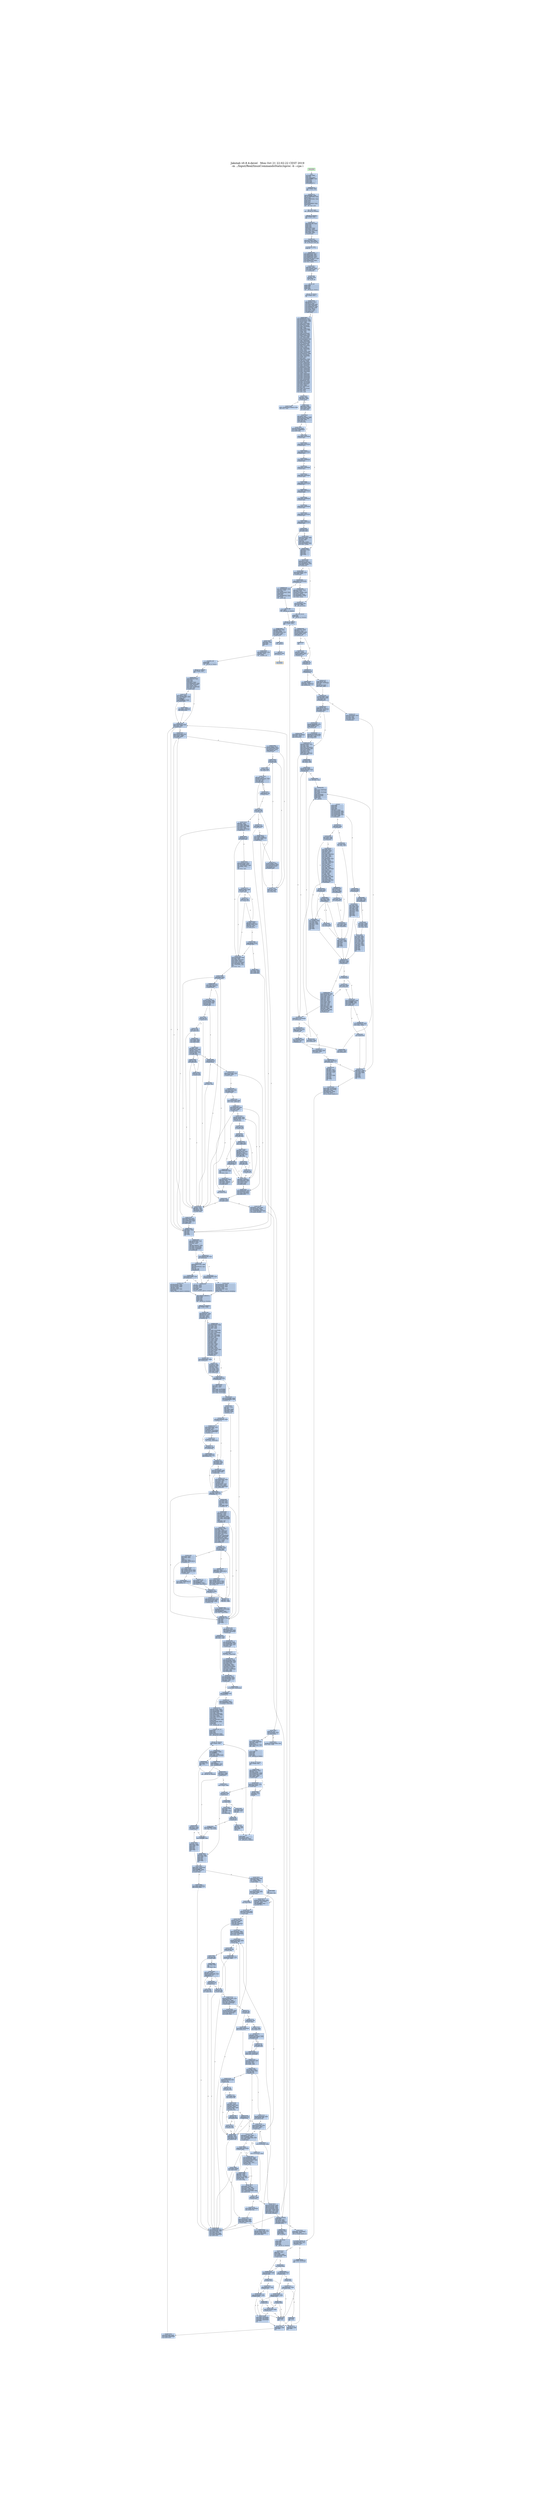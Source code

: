 digraph G {
node[shape=rectangle,style=filled,fillcolor=lightsteelblue,color=lightsteelblue]
bgcolor="transparent"
graph [label="Jakstab v0.8.4-devel   Mon Oct 21 22:02:22 CEST 2019\n-m ../Input/Real/linuxCommandsStatic/nproc -b --cpa i", labelloc=t, fontsize=35, pad=30]
"0x08048740_0"[label="start\nxorl %ebp, %ebp\lpopl %esi\lmovl %esp, %ecx\landl $0xfffffff0, %esp\lpushl %eax\lpushl %esp\lpushl %edx\lcall 0x08048773\l"];
"0x08048750_0"[label="0x08048750\naddl $0x9b8b0, %ebx\lleal -617696(%ebx), %eax\lpushl %eax\lleal -617856(%ebx), %eax\lpushl %eax\lpushl %ecx\lpushl %esi\lmovl $0x8048bc9, %eax\lpushl %eax\lcall __libc_start_main\l"];
"0x08048773_0"[label="0x08048773\nmovl (%esp), %ebx\lret\l"];
"0x08048780_0"[label="_dl_relocate_static_...\nrepz ret\l"];
"0x08048790_0"[label="__x86.get_pc_thunk.b...\nmovl (%esp), %ebx\lret\l"];
"0x08048f36_0"[label="__x86.get_pc_thunk.a...\nmovl (%esp), %eax\lret\l"];
"0x0804b337_0"[label="__x86.get_pc_thunk.d...\nmovl (%esp), %edx\lret\l"];
"0x0804b692_0"[label="__x86.get_pc_thunk.c...\nmovl (%esp), %ecx\lret\l"];
"0x0804c5b0_0"[label="get_common_indeces.c...\npushl %ebp\lpushl %edi\lpushl %esi\lpushl %ebx\lcall __x86.get_pc_thunk.bp\l"];
"0x0804c5b9_0"[label="0x0804c5b9\naddl $0x97a47, %ebp\lsubl $0x108, %esp\ltestl %eax, %eax\lmovl %ecx, (%esp)\lje 0x0804c798\l"];
"0x0804c5d0_0"[label="0x0804c5d0\nmovl $0x80e5be0, %ebp\lmovl %eax, %esi\lmovl %edx, %edi\lmovl $0x1, %eax\lcpuid \lmovl %edx, 0x14(%ebp)\lmovl %eax, %edx\lmovl %ecx, 0x10(%ebp)\lshrl $0x8, %edx\lmovl %ebx, 0xc(%ebp)\lmovl %eax, 0x8(%ebp)\landl $0xf, %edx\lmovl (%esp), %ecx\lmovl %edx, (%esi)\lmovl %eax, %edx\lshrl $0x4, %edx\landl $0xf, %edx\lmovl %edx, (%edi)\lmovl %eax, %edx\lshrl $0xc, %edx\landl $0xf0, %edx\lmovl %edx, (%ecx)\lmovl 0x11c(%esp), %edx\lmovl %eax, %ecx\landl $0xf, %ecx\lmovl %ecx, (%edx)\lcmpl $0xf, (%esi)\lje 0x0804c781\l"];
"0x0804c628_0"[label="0x0804c628\ncmpl $0x6, 0x4(%ebp)\ljle 0x0804c643\l"];
"0x0804c62e_0"[label="0x0804c62e\nmovl $0x7, %eax\lxorl %ecx, %ecx\lcpuid \lmovl %eax, 0x18(%ebp)\lmovl %ebx, 0x1c(%ebp)\lmovl %ecx, 0x20(%ebp)\lmovl %edx, 0x24(%ebp)\l"];
"0x0804c643_0"[label="0x0804c643\nmovl 0x10(%ebp), %ebx\ltestl $0x8000000, %ebx\lje 0x0804c776\l"];
"0x0804c652_0"[label="0x0804c652\nxorl %ecx, %ecx\llgdt %ax\lmovl %eax, %edx\landl $0x6, %edx\lcmpl $0x6, %edx\lje 0x0804c7a3\l"];
"0x0804c665_0"[label="0x0804c665\ncmpl $0xc, 0x4(%ebp)\ljle 0x0804c776\l"];
"0x0804c66f_0"[label="0x0804c66f\nmovl $0xd, %esi\lxorl %ecx, %ecx\lmovl %esi, %eax\lcpuid \ltestl %ebx, %ebx\lje 0x0804c776\l"];
"0x0804c682_0"[label="0x0804c682\naddl $0x7f, %ebx\lmovl %esi, %eax\lmovl $0x1, %ecx\landl $0xffffffc0, %ebx\lmovl %ebx, 0x40(%ebp)\lmovl %ebx, 0x44(%ebp)\lcpuid \ltestb $0x2, %al\lje 0x0804c776\l"];
"0x0804c69f_0"[label="0x0804c69f\nleal 0x8(%esp), %ecx\lmovl $0x3, %eax\lmovl %ebp, 0x4(%esp)\lmovl $0x0, 0x8(%esp)\lmovl $0xa0, 0xc(%esp)\lmovl $0x2, %esi\lmovl $0x240, 0x10(%esp)\lmovl $0xa0, 0x88(%esp)\lleal 0x88(%esp), %edi\lmovl $0x100, 0x8c(%esp)\lmovl %ecx, (%esp)\lmovl %eax, %ebp\ljmp 0x0804c72c\l"];
"0x0804c6f0_0"[label="0x0804c6f0\nmovl $0xd, %eax\lmovl %esi, %ecx\lcpuid \lcmpl $0x2, %esi\lmovl %eax, (%edi,%esi,4)\lje 0x0804c726\l"];
"0x0804c701_0"[label="0x0804c701\nmovl (%esp), %ebx\lmovl -4(%edi,%esi,4), %eax\laddl -4(%ebx,%esi,4), %eax\landl $0x2, %ecx\lje 0x0804c80e\l"];
"0x0804c715_0"[label="0x0804c715\nmovl (%esp), %ecx\laddl $0x3f, %eax\landl $0xffffffc0, %eax\lmovl %eax, (%ecx,%esi,4)\l"];
"0x0804c721_0"[label="0x0804c721\ncmpl $0x20, %ebp\lje 0x0804c752\l"];
"0x0804c726_0"[label="0x0804c726\naddl $0x1, %esi\laddl $0x1, %ebp\l"];
"0x0804c72c_0"[label="0x0804c72c\nmovl $0xee, %eax\lbtl %esi, %eax\ljb 0x0804c6f0\l"];
"0x0804c736_0"[label="0x0804c736\ncmpl $0x2, %esi\lmovl $0x0, (%edi,%esi,4)\lje 0x0804c726\l"];
"0x0804c742_0"[label="0x0804c742\nmovl (%esp), %ebx\lmovl -4(%edi,%esi,4), %eax\laddl -4(%ebx,%esi,4), %eax\lmovl %eax, (%ebx,%esi,4)\ljmp 0x0804c721\l"];
"0x0804c752_0"[label="0x0804c752\nmovl 0x104(%esp), %eax\laddl 0x84(%esp), %eax\lmovl 0x4(%esp), %ebp\lje 0x0804c776\l"];
"0x0804c766_0"[label="0x0804c766\norl $0x400000, 0x48(%ebp)\laddl $0x7f, %eax\landl $0xffffffc0, %eax\lmovl %eax, 0x40(%ebp)\l"];
"0x0804c776_0"[label="0x0804c776\naddl $0x108, %esp\lpopl %ebx\lpopl %esi\lpopl %edi\lpopl %ebp\lret\l"];
"0x0804c781_0"[label="0x0804c781\nshrl $0x14, %eax\lmovzbl %al, %eax\laddl $0xf, %eax\lmovl %eax, (%esi)\lmovl (%esp), %eax\lmovl (%eax), %eax\laddl %eax, (%edi)\ljmp 0x0804c628\l"];
"0x0804c798_0"[label="0x0804c798\nmovl $0x80e5be0, %ebp\ljmp 0x0804c628\l"];
"0x0804c7a3_0"[label="0x0804c7a3\ntestl $0x10000000, %ebx\lje 0x0804c7ca\l"];
"0x0804c7ab_0"[label="0x0804c7ab\nmovl 0x48(%ebp), %edx\lmovl %edx, %ecx\lorl $0x40, %ecx\ltestb $0x20, 0x1c(%ebp)\lmovl %ecx, 0x48(%ebp)\lje 0x0804c7c5\l"];
"0x0804c7bc_0"[label="0x0804c7bc\norl $0x440, %edx\lmovl %edx, 0x48(%ebp)\l"];
"0x0804c7c5_0"[label="0x0804c7c5\nandb $0x10, %bh\ljne 0x0804c805\l"];
"0x0804c7ca_0"[label="0x0804c7ca\nandl $0xe0, %eax\lcmpl $0xe0, %eax\ljne 0x0804c665\l"];
"0x0804c7da_0"[label="0x0804c7da\nmovl 0x1c(%ebp), %edx\ltestl $0x10000, %edx\lje 0x0804c665\l"];
"0x0804c7e9_0"[label="0x0804c7e9\nmovl 0x48(%ebp), %eax\lmovl %eax, %ecx\lorb $0x10, %ah\lorb $0x30, %ch\landl $0x20000, %edx\lcmovnel %ecx, %eax\lmovl %eax, 0x48(%ebp)\ljmp 0x0804c665\l"];
"0x0804c805_0"[label="0x0804c805\norl $0x80, 0x48(%ebp)\ljmp 0x0804c7ca\l"];
"0x0804c80e_0"[label="0x0804c80e\nmovl %eax, (%ebx,%esi,4)\ljmp 0x0804c721\l"];
"0x0804c820_0"[label="__libc_start_main\ncall __x86.get_pc_thunk.ax\l"];
"0x0804c825_0"[label="0x0804c825\naddl $0x977db, %eax\lpushl %edi\lpushl %esi\lpushl %ebx\lsubl $0x70, %esp\lmovl $0x0, %edx\lmovl %eax, 0xc(%esp)\lxorl %eax, %eax\ltestl %edx, %edx\lje 0x0804c849\l"];
"0x0804c849_0"[label="0x0804c849\nmovl 0xc(%esp), %edi\lmovl %eax, 0xe10(%edi)\lcall _dl_relocate_static_pie\l"];
"0x0804c858_0"[label="0x0804c858\nmovl 0x88(%esp), %eax\lmovl 0x84(%esp), %esi\lmovl $0x80e5ba4, %edx\lmovl 0x98(%esp), %ecx\lleal 0x4(%eax,%esi,4), %eax\lmovl %eax, (%edx)\lmovl $0x80e3ec8, %edx\lmovl %ecx, (%edx)\l"];
"0x0804c881_0"[label="0x0804c881\naddl $0x4, %eax\lmovl -4(%eax), %edx\ltestl %edx, %edx\ljne 0x0804c881\l"];
"0x0804c88b_0"[label="0x0804c88b\nsubl $0xc, %esp\lpushl %eax\lcall _dl_aux_init\l"];
"0x0804c894_0"[label="0x0804c894\naddl $0x10, %esp\lmovl 0xc(%esp), %esi\lmovl $0x80e61f0, %eax\lcmpl $0x0, (%eax)\ljne 0x0804c8d2\l"];
"0x0804c8a6_0"[label="0x0804c8a6\nmovl $0x8048000, %edx\ltestl %edx, %edx\lje 0x0804c8d2\l"];
"0x0804c8b0_0"[label="0x0804c8b0\ncmpw $0x20, 0x2a(%edx)\ljne 0x0804cca4\l"];
"0x0804c8bb_0"[label="0x0804c8bb\nmovl 0x1c(%edx), %ecx\laddl %edx, %ecx\lmovzwl 0x2c(%edx), %edx\lmovl %ecx, (%eax)\lmovl 0xc(%esp), %eax\lmovl $0x80e6210, %eax\lmovl %edx, (%eax)\l"];
"0x0804c8d2_0"[label="0x0804c8d2\nmovl 0xc(%esp), %esi\lmovl %esi, %ebx\lcall __libc_init_secure\l"];
"0x0804c8dd_0"[label="0x0804c8dd\nmovl $0x80e5ba4, %eax\lsubl $0xc, %esp\lpushl (%eax)\lcall __tunables_init\l"];
"0x0804c8ed_0"[label="0x0804c8ed\nmovl $0x80e5be0, %esi\laddl $0x10, %esp\lxorl %eax, %eax\lcpuid \lcmpl $0x756e6547, %ebx\lmovl $0x0, 0x1c(%esp)\lmovl $0x0, 0x20(%esp)\lmovl %eax, 0x4(%esi)\ljne 0x0804cbdf\l"];
"0x0804c919_0"[label="0x0804c919\ncmpl $0x6c65746e, %ecx\ljne 0x0804cbdf\l"];
"0x0804c925_0"[label="0x0804c925\ncmpl $0x49656e69, %edx\lje 0x0804cd6b\l"];
"0x0804c931_0"[label="0x0804c931\nsubl $0xc, %esp\lxorl %eax, %eax\lxorl %ecx, %ecx\lpushl $0x0\lxorl %edx, %edx\lcall get_common_indeces.constprop.1\l"];
"0x0804c941_0"[label="0x0804c941\naddl $0x10, %esp\lmovl $0x3, %eax\l"];
"0x0804c949_0"[label="0x0804c949\nmovl 0xc(%esp), %ecx\lmovl $0x80e5be0, %edx\lmovl 0x14(%edx), %ecx\ltestb $0x1, %ch\lje 0x0804c962\l"];
"0x0804c95b_0"[label="0x0804c95b\norl $0x4000, 0x48(%edx)\l"];
"0x0804c962_0"[label="0x0804c962\nandb $0xffffff80, %ch\lje 0x0804c978\l"];
"0x0804c967_0"[label="0x0804c967\nmovl 0xc(%esp), %ecx\lmovl $0x80e5be0, %edx\lorl $0x8000, 0x48(%edx)\l"];
"0x0804c978_0"[label="0x0804c978\nmovl 0xc(%esp), %edi\lmovl 0x1c(%esp), %edx\lmovl $0x80e5be0, %esi\lmovl %edi, %ebx\lmovl %edx, 0x38(%esi)\lmovl 0x20(%esp), %edx\lmovl %eax, (%esi)\lmovl %edx, 0x3c(%esi)\lpushl %eax\lleal -432336(%edi), %eax\lpushl %eax\lleal 0x3c(%esp), %eax\lpushl %eax\lpushl $0x0\lcall __tunable_get_val\l"];
"0x0804cbdf_0"[label="0x0804cbdf\ncmpl $0x68747541, %ebx\lsete %bl\lcmpl $0x444d4163, %ecx\lsete %al\ltestb %al, %bl\lje 0x0804c931\l"];
"0x0804cbf9_0"[label="0x0804cbf9\ncmpl $0x69746e65, %edx\ljne 0x0804c931\l"];
"0x0804cc05_0"[label="0x0804cc05\nleal 0x2c(%esp), %ecx\lleal 0x20(%esp), %edx\lleal 0x1c(%esp), %eax\lsubl $0xc, %esp\lleal 0x3c(%esp), %ebx\lpushl %ebx\lcall get_common_indeces.constprop.1\l"];
"0x0804cca4_0"[label="0x0804cca4\nleal -195320(%esi), %eax\lmovl %esi, %ebx\lpushl %eax\lleal -195501(%esi), %eax\lpushl $0xb4\lpushl %eax\lleal -195448(%esi), %eax\lpushl %eax\lcall __assert_fail\l"];
"0x0804cd6b_0"[label="0x0804cd6b\nleal 0x20(%esp), %edx\lleal 0x24(%esp), %ecx\lleal 0x1c(%esp), %eax\lsubl $0xc, %esp\lleal 0x34(%esp), %ebx\lpushl %ebx\lcall get_common_indeces.constprop.1\l"];
"0x0804cd84_0"[label="0x0804cd84\naddl $0x10, %esp\lmovl 0x48(%esi), %edx\lcmpl $0x6, 0x1c(%esp)\lje 0x0804cdd7\l"];
"0x0804cd91_0"[label="0x0804cd91\nmovl 0xc(%esp), %eax\lmovl $0x80e5be0, %edx\lmovl 0x48(%edx), %eax\ltestb $0x4, %ah\lje 0x0804cda9\l"];
"0x0804cda3_0"[label="0x0804cda3\norb $0x8, %ah\lmovl %eax, 0x48(%edx)\l"];
"0x0804cda9_0"[label="0x0804cda9\nmovl 0xc(%esp), %eax\lmovl $0x80e5be0, %edx\lmovl 0x48(%edx), %eax\lmovl %eax, %ecx\lorl $0x20000, %eax\lorl $0x100000, %ecx\ltestb $0x8, 0x1f(%edx)\lcmovel %ecx, %eax\lmovl %eax, 0x48(%edx)\lmovl $0x1, %eax\ljmp 0x0804c949\l"];
"0x0804cf22_0"[label="__x86.get_pc_thunk.b...\nmovl (%esp), %ebp\lret\l"];
"0x0804d279_0"[label="__x86.get_pc_thunk.s...\nmovl (%esp), %esi\lret\l"];
"0x0804f9a0_0"[label="__assert_fail\npushl %ebx\lcall __x86.get_pc_thunk.bx\l"];
"0x08053583_0"[label="__x86.get_pc_thunk.d...\nmovl (%esp), %edi\lret\l"];
"0x08076eb0_0"[label="__sbrk\npushl %ebp\lpushl %edi\lpushl %esi\lpushl %ebx\lcall __x86.get_pc_thunk.si\l"];
"0x08076eb9_0"[label="0x08076eb9\naddl $0x6d147, %esi\lsubl $0xc, %esp\lmovl $0x80e5c8c, %ebp\lmovl 0x20(%esp), %edi\lmovl (%ebp), %ebx\ltestl %ebx, %ebx\lje 0x08076edd\l"];
"0x08076ed3_0"[label="0x08076ed3\nmovl 0xe10(%esi), %eax\ltestl %eax, %eax\lje 0x08076ef1\l"];
"0x08076edd_0"[label="0x08076edd\nsubl $0xc, %esp\lpushl $0x0\lcall brk\l"];
"0x08076ee7_0"[label="0x08076ee7\naddl $0x10, %esp\ltestl %eax, %eax\ljs 0x08076f10\l"];
"0x08076eee_0"[label="0x08076eee\nmovl (%ebp), %ebx\l"];
"0x08076ef1_0"[label="0x08076ef1\ncmpl $0x0, %edi\lje 0x08076f15\l"];
"0x08076ef6_0"[label="0x08076ef6\njle 0x08076f40\l"];
"0x08076ef8_0"[label="0x08076ef8\nmovl %ebx, %eax\laddl %edi, %eax\lsetb %al\l"];
"0x08076eff_0"[label="0x08076eff\ntestb %al, %al\lje 0x08076f20\l"];
"0x08076f03_0"[label="0x08076f03\nmovl $0xffffffe0, %eax\lmovl $0xc, %gs:(%eax)\l"];
"0x08076f10_0"[label="0x08076f10\nmovl $0xffffffff, %ebx\l"];
"0x08076f15_0"[label="0x08076f15\naddl $0xc, %esp\lmovl %ebx, %eax\lpopl %ebx\lpopl %esi\lpopl %edi\lpopl %ebp\lret\l"];
"0x08076f20_0"[label="0x08076f20\nsubl $0xc, %esp\laddl %ebx, %edi\lpushl %edi\lcall brk\l"];
"0x08076f2b_0"[label="0x08076f2b\naddl $0x10, %esp\ltestl %eax, %eax\ljs 0x08076f10\l"];
"0x08076f32_0"[label="0x08076f32\naddl $0xc, %esp\lmovl %ebx, %eax\lpopl %ebx\lpopl %esi\lpopl %edi\lpopl %ebp\lret\l"];
"0x08076f40_0"[label="0x08076f40\nmovl %edi, %eax\lnegl %eax\lcmpl %ebx, %eax\lseta %al\ljmp 0x08076eff\l"];
"0x080792c0_0"[label="do_tunable_update_va...\nmovl 0x4(%eax), %ecx\lcmpl $0x3, %ecx\lje 0x08079310\l"];
"0x080792c8_0"[label="0x080792c8\ncmpl $0x1, %ecx\lpushl %ebx\lmovl (%edx), %ebx\lmovl 0x4(%edx), %edx\lje 0x080792e8\l"];
"0x080792d3_0"[label="0x080792d3\njae 0x080792e8\l"];
"0x080792d5_0"[label="0x080792d5\ncmpl 0xc(%eax), %edx\ljle 0x08079318\l"];
"0x080792da_0"[label="0x080792da\ncmpl 0x14(%eax), %edx\ljl 0x08079300\l"];
"0x080792df_0"[label="0x080792df\njle 0x080792fb\l"];
"0x080792e1_0"[label="0x080792e1\npopl %ebx\lret\l"];
"0x080792e8_0"[label="0x080792e8\ncmpl 0xc(%eax), %edx\lja 0x080792f4\l"];
"0x080792ed_0"[label="0x080792ed\njb 0x080792e1\l"];
"0x080792ef_0"[label="0x080792ef\ncmpl 0x8(%eax), %ebx\ljb 0x080792e1\l"];
"0x080792f4_0"[label="0x080792f4\ncmpl 0x14(%eax), %edx\ljb 0x08079300\l"];
"0x080792f9_0"[label="0x080792f9\nja 0x080792e1\l"];
"0x080792fb_0"[label="0x080792fb\ncmpl 0x10(%eax), %ebx\lja 0x080792e1\l"];
"0x08079300_0"[label="0x08079300\nmovl %ebx, 0x18(%eax)\lmovl %edx, 0x1c(%eax)\lmovb $0x1, 0x20(%eax)\lpopl %ebx\lret\l"];
"0x08079310_0"[label="0x08079310\nmovl %edx, 0x18(%eax)\lret\l"];
"0x08079318_0"[label="0x08079318\njl 0x080792e1\l"];
"0x0807931a_0"[label="0x0807931a\ncmpl 0x8(%eax), %ebx\ljae 0x080792da\l"];
"0x0807931f_0"[label="0x0807931f\npopl %ebx\lret\l"];
"0x08079330_0"[label="tunable_initialize\npushl %ebx\lmovl %eax, %ebx\lsubl $0x18, %esp\lcmpl $0x3, 0x4(%eax)\ljne 0x08079350\l"];
"0x0807933c_0"[label="0x0807933c\nmovb $0x1, 0x20(%eax)\lmovl %ebx, %eax\lcall do_tunable_update_val\l"];
"0x08079347_0"[label="0x08079347\naddl $0x18, %esp\lpopl %ebx\lret\l"];
"0x08079350_0"[label="0x08079350\nsubl $0x8, %esp\lpushl $0x0\lpushl %edx\lcall _dl_strtoul\l"];
"0x0807935b_0"[label="0x0807935b\nmovl %eax, 0x18(%esp)\lmovl %edx, 0x1c(%esp)\laddl $0x10, %esp\lleal 0x8(%esp), %edx\lmovl %ebx, %eax\lcall do_tunable_update_val\l"];
"0x08079371_0"[label="0x08079371\naddl $0x18, %esp\lpopl %ebx\lret\l"];
"0x080793a0_0"[label="__tunables_init\npushl %ebp\lpushl %edi\lcall __x86.get_pc_thunk.di\l"];
"0x080793a7_0"[label="0x080793a7\naddl $0x6ac59, %edi\lpushl %esi\lpushl %ebx\lsubl $0x3c, %esp\lmovl $0x80e3ecc, %eax\lmovl %edi, 0xc(%esp)\lmovl (%eax), %esi\lmovl %eax, 0x18(%esp)\ltestl %esi, %esi\lje 0x080793e0\l"];
"0x080793c6_0"[label="0x080793c6\nmovl $0x21, %eax\lleal -182409(%edi), %ebx\lxorl %ecx, %ecx\lint $0xffffff80\lcmpl $0xfffff000, %eax\ljbe 0x080796eb\l"];
"0x080793e0_0"[label="0x080793e0\nmovl 0x50(%esp), %eax\ltestl %eax, %eax\lje 0x0807951f\l"];
"0x080793ec_0"[label="0x080793ec\nmovl 0x50(%esp), %eax\lmovl (%eax), %ebp\ltestl %ebp, %ebp\lje 0x0807951f\l"];
"0x080793fa_0"[label="0x080793fa\nmovzbl (%ebp), %ecx\lmovl 0x50(%esp), %eax\lleal 0x4(%eax), %ebx\lcmpb $0x3d, %cl\lje 0x08079592\l"];
"0x0807940e_0"[label="0x0807940e\ntestb %cl, %cl\lje 0x08079592\l"];
"0x08079416_0"[label="0x08079416\nxorl %eax, %eax\ljmp 0x08079425\l"];
"0x08079420_0"[label="0x08079420\ncmpb $0x3d, %dl\lje 0x08079433\l"];
"0x08079425_0"[label="0x08079425\naddl $0x1, %eax\lmovzbl (%ebp,%eax), %edx\lmovl %eax, %esi\ltestb %dl, %dl\ljne 0x08079420\l"];
"0x08079433_0"[label="0x08079433\ntestb %dl, %dl\lje 0x08079570\l"];
"0x0807943b_0"[label="0x0807943b\naddl $0x1, %esi\ltestl %ebx, %ebx\lmovl %ebx, 0x8(%esp)\lleal (%ebp,%esi), %eax\lmovl %ecx, %edi\lmovl %eax, 0x14(%esp)\lje 0x0807951f\l"];
"0x08079454_0"[label="0x08079454\ncmpb $0x47, %cl\ljne 0x08079491\l"];
"0x08079459_0"[label="0x08079459\nmovl 0xc(%esp), %ecx\lleal 0x1(%ebp), %eax\lleal -182423(%ecx), %ebx\lmovl $0x4c, %ecx\lnop \lleal (%esi), %esi\l"];
"0x08079470_0"[label="0x08079470\nmovzbl (%eax), %edx\ltestb %dl, %dl\lje 0x08079491\l"];
"0x08079477_0"[label="0x08079477\ncmpb %cl, %dl\ljne 0x08079491\l"];
"0x0807947b_0"[label="0x0807947b\naddl $0x1, %ebx\lmovzbl (%ebx), %ecx\laddl $0x1, %eax\ltestb %cl, %cl\ljne 0x08079470\l"];
"0x08079488_0"[label="0x08079488\ncmpb $0x3d, (%eax)\lje 0x0807961f\l"];
"0x08079491_0"[label="0x08079491\nmovl 0x18(%esp), %eax\lxorl %edi, %edi\lmovl %ebp, 0x4(%esp)\lmovl (%eax), %eax\lmovl %eax, 0x10(%esp)\lmovl 0xc(%esp), %eax\lleal -1344(%eax), %esi\lnop \lleal (%esi), %esi\l"];
"0x080794b0_0"[label="0x080794b0\ncmpb $0x0, (%esi)\ljne 0x08079500\l"];
"0x080794b5_0"[label="0x080794b5\nmovl 0x8(%esi), %ebp\ltestl %ebp, %ebp\lje 0x08079500\l"];
"0x080794bc_0"[label="0x080794bc\nmovzbl (%ebp), %edx\lmovl 0x4(%esp), %ebx\lmovzbl (%ebx), %eax\ltestb %dl, %dl\lje 0x080794f8\l"];
"0x080794cb_0"[label="0x080794cb\ntestb %al, %al\lje 0x08079500\l"];
"0x080794cf_0"[label="0x080794cf\ncmpb %al, %dl\ljne 0x08079500\l"];
"0x080794d3_0"[label="0x080794d3\nmovl %ebp, %ecx\lmovl %ebx, %edx\ljmp 0x080794e8\l"];
"0x080794e0_0"[label="0x080794e0\ncmpb %al, %bl\ljne 0x08079500\l"];
"0x080794e4_0"[label="0x080794e4\ntestb %al, %al\lje 0x08079500\l"];
"0x080794e8_0"[label="0x080794e8\naddl $0x1, %ecx\lmovzbl (%ecx), %ebx\laddl $0x1, %edx\lmovzbl (%edx), %eax\ltestb %bl, %bl\ljne 0x080794e0\l"];
"0x080794f8_0"[label="0x080794f8\ncmpb $0x3d, %al\lje 0x08079530\l"];
"0x080794fc_0"[label="0x080794fc\nleal (%esi), %esi\l"];
"0x08079500_0"[label="0x08079500\naddl $0x1, %edi\laddl $0x2c, %esi\lcmpl $0x16, %edi\ljne 0x080794b0\l"];
"0x0807950b_0"[label="0x0807950b\nmovl 0x8(%esp), %eax\lmovl %eax, 0x50(%esp)\lmovl 0x50(%esp), %eax\ltestl %eax, %eax\ljne 0x080793ec\l"];
"0x0807951f_0"[label="0x0807951f\naddl $0x3c, %esp\lpopl %ebx\lpopl %esi\lpopl %edi\lpopl %ebp\lret\l"];
"0x08079530_0"[label="0x08079530\nmovl 0x10(%esp), %edx\ltestl %edx, %edx\lje 0x08079544\l"];
"0x08079538_0"[label="0x08079538\nmovl 0x4(%esi), %eax\ltestl %eax, %eax\lje 0x0807959b\l"];
"0x0807953f_0"[label="0x0807953f\ncmpl $0x2, %eax\ljne 0x08079500\l"];
"0x08079544_0"[label="0x08079544\nimull $0x2c, %edi, %eax\lmovl 0xc(%esp), %edi\lmovl 0x14(%esp), %edx\lleal -1376(%edi,%eax), %eax\lcall tunable_initialize\l"];
"0x0807955b_0"[label="0x0807955b\nmovl 0x8(%esp), %eax\lmovl %eax, 0x50(%esp)\ljmp 0x080793e0\l"];
"0x08079570_0"[label="0x08079570\ntestl %ebx, %ebx\lje 0x0807951f\l"];
"0x08079574_0"[label="0x08079574\nmovl (%ebx), %ebp\lmovl %ebx, 0x50(%esp)\ltestl %ebp, %ebp\lje 0x0807951f\l"];
"0x0807957e_0"[label="0x0807957e\nmovzbl (%ebp), %ecx\lmovl 0x50(%esp), %eax\lleal 0x4(%eax), %ebx\lcmpb $0x3d, %cl\ljne 0x0807940e\l"];
"0x08079592_0"[label="0x08079592\nmovl %ecx, %edx\lxorl %esi, %esi\ljmp 0x08079433\l"];
"0x0807959b_0"[label="0x0807959b\nmovl 0x50(%esp), %eax\lmovl %eax, 0x8(%esp)\l"];
"0x080795a3_0"[label="0x080795a3\nmovl 0x8(%esp), %eax\lmovl (%eax), %eax\ltestl %eax, %eax\lje 0x080795f4\l"];
"0x080795ad_0"[label="0x080795ad\nmovzbl (%ebp), %ecx\lmovzbl (%eax), %edx\ltestb %cl, %cl\lje 0x080795e0\l"];
"0x080795b8_0"[label="0x080795b8\ntestb %dl, %dl\lje 0x080795e5\l"];
"0x080795bc_0"[label="0x080795bc\ncmpb %dl, %cl\ljne 0x080795e5\l"];
"0x080795c0_0"[label="0x080795c0\nmovl %ebp, %ecx\ljmp 0x080795d0\l"];
"0x080795c8_0"[label="0x080795c8\ncmpb %dl, %bl\ljne 0x080795e5\l"];
"0x080795cc_0"[label="0x080795cc\ntestb %dl, %dl\lje 0x080795e5\l"];
"0x080795d0_0"[label="0x080795d0\naddl $0x1, %ecx\lmovzbl (%ecx), %ebx\laddl $0x1, %eax\lmovzbl (%eax), %edx\ltestb %bl, %bl\ljne 0x080795c8\l"];
"0x080795e0_0"[label="0x080795e0\ncmpb $0x3d, %dl\lje 0x08079604\l"];
"0x080795e5_0"[label="0x080795e5\naddl $0x4, 0x8(%esp)\lmovl 0x8(%esp), %eax\lmovl (%eax), %eax\ltestl %eax, %eax\ljne 0x080795ad\l"];
"0x080795f4_0"[label="0x080795f4\nmovl 0x50(%esp), %ecx\lmovl 0x4(%esi), %eax\lmovl %ecx, 0x8(%esp)\ljmp 0x0807953f\l"];
"0x08079604_0"[label="0x08079604\nmovl 0x8(%esp), %eax\lnop \lleal (%esi), %esi\l"];
"0x08079610_0"[label="0x08079610\nmovl 0x4(%eax), %edx\laddl $0x4, %eax\lmovl %edx, -4(%eax)\ltestl %edx, %edx\ljne 0x08079610\l"];
"0x0807961d_0"[label="0x0807961d\njmp 0x080795a3\l"];
"0x0807961f_0"[label="0x0807961f\nxorl %edx, %edx\lmovl %edi, %ecx\ljmp 0x0807962f\l"];
"0x08079628_0"[label="0x08079628\nmovzbl 0x1(%ebp,%edx), %ecx\lmovl %eax, %edx\l"];
"0x0807962f_0"[label="0x0807962f\ntestb %cl, %cl\lleal 0x1(%edx), %eax\ljne 0x08079628\l"];
"0x08079636_0"[label="0x08079636\nmovl %edx, 0x4(%esp)\lsubl $0xc, %esp\lpushl %eax\lmovl 0x1c(%esp), %ebx\lcall __sbrk\l"];
"0x08079647_0"[label="0x08079647\nmovl %eax, 0x34(%esp)\laddl $0x10, %esp\lcmpl $0xffffffff, %eax\lmovl %eax, %ecx\lje 0x080798b0\l"];
"0x08079659_0"[label="0x08079659\nmovl 0x4(%esp), %edx\ltestl %edx, %edx\lleal -1(%edx), %eax\lje 0x08079896\l"];
"0x08079668_0"[label="0x08079668\nnop \lleal (%esi), %esi\l"];
"0x08079670_0"[label="0x08079670\nmovzbl (%ebp,%eax), %edx\lmovb %dl, (%ecx,%eax)\lsubl $0x1, %eax\lcmpl $0xffffffff, %eax\ljne 0x08079670\l"];
"0x08079680_0"[label="0x08079680\naddl 0x24(%esp), %esi\lmovl %esi, 0x2c(%esp)\lje 0x080796d4\l"];
"0x0807968a_0"[label="0x0807968a\nmovzbl (%esi), %eax\lmovl %esi, %ebp\ltestb %al, %al\lmovb %al, 0x4(%esp)\lje 0x080796d4\l"];
"0x08079697_0"[label="0x08079697\nmovl 0xc(%esp), %eax\lleal -1376(%eax), %eax\lmovl %eax, 0x28(%esp)\lleal (%esi), %esi\l"];
"0x080796a8_0"[label="0x080796a8\nmovzbl 0x4(%esp), %eax\lcmpb $0x3d, %al\lje 0x080796fa\l"];
"0x080796b1_0"[label="0x080796b1\ncmpb $0x3a, %al\lje 0x080796fa\l"];
"0x080796b5_0"[label="0x080796b5\ntestb %al, %al\lje 0x080796d4\l"];
"0x080796b9_0"[label="0x080796b9\nxorl %edx, %edx\lnop \lleal (%esi), %esi\l"];
"0x080796c0_0"[label="0x080796c0\naddl $0x1, %edx\lmovzbl (%ebp,%edx), %eax\lcmpb $0x3d, %al\lje 0x08079701\l"];
"0x080796cc_0"[label="0x080796cc\ncmpb $0x3a, %al\lje 0x08079701\l"];
"0x080796d0_0"[label="0x080796d0\ntestb %al, %al\ljne 0x080796c0\l"];
"0x080796d4_0"[label="0x080796d4\nmovl 0x50(%esp), %eax\lmovl 0x24(%esp), %edi\lmovl %edi, (%eax)\lmovl 0x8(%esp), %eax\lmovl %eax, 0x50(%esp)\ljmp 0x080793e0\l"];
"0x080796eb_0"[label="0x080796eb\nmovl $0x2, -416(%edi)\ljmp 0x080793e0\l"];
"0x080796fa_0"[label="0x080796fa\nmovzbl 0x4(%esp), %eax\lxorl %edx, %edx\l"];
"0x08079701_0"[label="0x08079701\ntestb %al, %al\lje 0x080796d4\l"];
"0x08079705_0"[label="0x08079705\nleal 0x1(%ebp,%edx), %ecx\lcmpb $0x3a, %al\lmovzbl (%ecx), %ebx\lmovl %ecx, 0x10(%esp)\lmovb %bl, 0x1f(%esp)\lje 0x08079800\l"];
"0x0807971c_0"[label="0x0807971c\ntestb %bl, %bl\lje 0x0807983f\l"];
"0x08079724_0"[label="0x08079724\ncmpb $0x3a, %bl\lje 0x0807983f\l"];
"0x0807972d_0"[label="0x0807972d\nxorl %eax, %eax\ljmp 0x0807973c\l"];
"0x08079738_0"[label="0x08079738\ntestb %dl, %dl\lje 0x08079748\l"];
"0x0807973c_0"[label="0x0807973c\naddl $0x1, %eax\lmovzbl (%ecx,%eax), %edx\lcmpb $0x3a, %dl\ljne 0x08079738\l"];
"0x08079748_0"[label="0x08079748\nmovl %eax, 0x20(%esp)\lmovb %dl, 0x1f(%esp)\l"];
"0x08079750_0"[label="0x08079750\nmovl 0x28(%esp), %edi\lxorl %esi, %esi\lleal (%esi), %esi\lleal (%edi), %edi\l"];
"0x08079760_0"[label="0x08079760\nmovl (%edi), %eax\lmovzbl (%eax), %edx\ltestb %dl, %dl\lje 0x080797cb\l"];
"0x08079769_0"[label="0x08079769\nmovzbl 0x4(%esp), %ecx\ltestb %cl, %cl\lje 0x0807979d\l"];
"0x08079772_0"[label="0x08079772\ncmpb %cl, %dl\ljne 0x0807979d\l"];
"0x08079776_0"[label="0x08079776\nmovl %ebp, %edx\ljmp 0x08079788\l"];
"0x08079780_0"[label="0x08079780\ncmpb %bl, %cl\ljne 0x0807979d\l"];
"0x08079784_0"[label="0x08079784\ntestb %bl, %bl\lje 0x0807979d\l"];
"0x08079788_0"[label="0x08079788\naddl $0x1, %eax\lmovzbl (%eax), %ecx\laddl $0x1, %edx\lmovzbl (%edx), %ebx\ltestb %cl, %cl\ljne 0x08079780\l"];
"0x08079798_0"[label="0x08079798\ncmpb $0x3d, %bl\lje 0x080797d5\l"];
"0x0807979d_0"[label="0x0807979d\naddl $0x1, %esi\laddl $0x2c, %edi\lcmpl $0x16, %esi\ljne 0x08079760\l"];
"0x080797a8_0"[label="0x080797a8\nmovl 0x10(%esp), %eax\lmovl 0x20(%esp), %edi\lcmpb $0x0, (%eax,%edi)\lje 0x080796d4\l"];
"0x080797ba_0"[label="0x080797ba\nleal 0x1(%eax,%edi), %ebp\lmovzbl (%ebp), %eax\lmovb %al, 0x4(%esp)\ljmp 0x080796a8\l"];
"0x080797cb_0"[label="0x080797cb\nmovzbl 0x4(%esp), %ebx\lcmpb $0x3d, %bl\ljne 0x0807979d\l"];
"0x080797d5_0"[label="0x080797d5\nmovl 0x18(%esp), %eax\lmovl (%eax), %ecx\ltestl %ecx, %ecx\lje 0x08079812\l"];
"0x080797df_0"[label="0x080797df\nimull $0x2c, %esi, %eax\lmovl 0xc(%esp), %edi\lmovl -1340(%edi,%eax), %eax\ltestl %eax, %eax\lje 0x0807984c\l"];
"0x080797f1_0"[label="0x080797f1\nmovl 0x10(%esp), %ebp\l"];
"0x080797f5_0"[label="0x080797f5\ncmpl $0x2, %eax\lje 0x08079816\l"];
"0x080797fa_0"[label="0x080797fa\nmovl %ebp, 0x10(%esp)\ljmp 0x080797a8\l"];
"0x08079800_0"[label="0x08079800\nmovzbl 0x1f(%esp), %eax\lmovl 0x10(%esp), %ebp\lmovb %al, 0x4(%esp)\ljmp 0x080796a8\l"];
"0x08079812_0"[label="0x08079812\nmovl 0x10(%esp), %ebp\l"];
"0x08079816_0"[label="0x08079816\nmovl 0x10(%esp), %edx\lsubl 0x2c(%esp), %edx\laddl 0x14(%esp), %edx\lmovl 0x20(%esp), %eax\lmovb $0x0, (%edx,%eax)\limull $0x2c, %esi, %eax\laddl 0x28(%esp), %eax\lcall tunable_initialize\l"];
"0x0807983f_0"[label="0x0807983f\nmovl $0x0, 0x20(%esp)\ljmp 0x08079750\l"];
"0x0807984c_0"[label="0x0807984c\ncmpb $0x0, 0x1f(%esp)\lje 0x080798bd\l"];
"0x08079853_0"[label="0x08079853\nmovl 0x10(%esp), %eax\lmovl 0x20(%esp), %edi\lleal 0x1(%eax,%edi), %edx\lmovl %ebp, %eax\lmovzbl (%edx), %ecx\ltestb %cl, %cl\lje 0x08079878\l"];
"0x08079868_0"[label="0x08079868\naddl $0x1, %edx\laddl $0x1, %eax\lmovb %cl, -1(%eax)\lmovzbl (%edx), %ecx\ltestb %cl, %cl\ljne 0x08079868\l"];
"0x08079878_0"[label="0x08079878\nmovb $0x0, (%eax)\lmovl 0xc(%esp), %edi\limull $0x2c, %esi, %eax\lmovl $0x0, 0x20(%esp)\lmovl -1340(%edi,%eax), %eax\ljmp 0x080797f5\l"];
"0x08079896_0"[label="0x08079896\nmovl 0x24(%esp), %ebx\ltestl %ebx, %ebx\lje 0x080796d4\l"];
"0x080798a2_0"[label="0x080798a2\njmp 0x08079680\l"];
"0x080798b0_0"[label="0x080798b0\nmovl $0x0, 0x24(%esp)\ljmp 0x080796d4\l"];
"0x080798bd_0"[label="0x080798bd\nmovb $0x0, (%ebp)\ljmp 0x080796d4\l"];
"0x080798d0_0"[label="__tunable_get_val\npushl %edi\lpushl %esi\lpushl %ebx\lmovl 0x10(%esp), %eax\lcall __x86.get_pc_thunk.dx\l"];
"0x08079950_0"[label="_dl_aux_init\npushl %ebp\lpushl %edi\lpushl %esi\lpushl %ebx\lcall __x86.get_pc_thunk.cx\l"];
"0x08079959_0"[label="0x08079959\naddl $0x6a6a7, %ecx\lsubl $0x74, %esp\lmovl 0x88(%esp), %eax\lmovl %eax, 0x4(%esp)\lmovl $0x80e61dc, %eax\lmovl 0x4(%esp), %edx\lmovl %edx, (%eax)\lmovl (%edx), %eax\ltestl %eax, %eax\lje 0x08079bed\l"];
"0x08079983_0"[label="0x08079983\nmovl $0x80e6204, %esi\lmovl 0x1bc0(%ecx), %edi\lmovl 0x1bc4(%ecx), %ebp\lmovl (%esi), %ebx\lmovl %edi, 0x30(%esp)\lmovl $0x80e3ecc, %edi\lmovl %esi, 0x5c(%esp)\lmovl %ebp, 0x34(%esp)\lxorl %ebp, %ebp\lmovl %ebx, 0x48(%esp)\lmovl 0xb20(%ecx), %ebx\lmovl %ebp, %edx\lmovl (%edi), %esi\lmovl %edi, 0x10(%esp)\lmovl $0x80e61e0, %edi\lmovl %ebx, 0x40(%esp)\lmovl -320(%ecx), %ebx\lmovl %esi, 0x4c(%esp)\lmovzwl 0xaec(%ecx), %esi\lmovl %edi, 0x68(%esp)\lmovl %ebx, 0x54(%esp)\lmovl $0x80e6228, %ebx\lmovw %si, 0x44(%esp)\lmovl $0x80e61fc, %esi\lmovl %ebx, 0x14(%esp)\lmovl (%ebx), %ebx\lmovl %esi, 0x64(%esp)\lmovl %ebx, 0x50(%esp)\lmovl (%esi), %ebx\lmovl 0x1bcc(%ecx), %esi\lmovl %ebx, 0x18(%esp)\lmovl 0x1bc8(%ecx), %ebx\lmovl %esi, 0x2c(%esp)\lmovl %ebx, 0x28(%esp)\lmovl (%edi), %esi\lxorl %edi, %edi\lmovl 0xaf8(%ecx), %ebx\lmovb %dl, 0x21(%esp)\lmovl 0x4(%esp), %edx\lmovb $0x0, 0x5b(%esp)\lmovl %esi, 0x38(%esp)\lmovb $0x0, 0x5a(%esp)\lmovl %ebx, 0xc(%esp)\lmovl $0x80e6210, %ebx\lmovb $0x0, 0x59(%esp)\lmovb $0x0, 0x58(%esp)\lmovb $0x0, 0x47(%esp)\lmovb $0x0, 0x46(%esp)\lmovl (%ebx), %esi\lmovl %ebx, 0x6c(%esp)\lmovb $0x0, 0x3f(%esp)\lmovb $0x0, 0x3e(%esp)\lmovb $0x0, 0x3d(%esp)\lmovb $0x0, 0x3c(%esp)\lmovl %esi, 0x24(%esp)\lmovl $0x80e61f0, %esi\lmovb $0x0, 0x23(%esp)\lmovb $0x0, 0x22(%esp)\lmovl %edi, 0x8(%esp)\lmovl (%esi), %ebx\lmovl %esi, 0x60(%esp)\lxorl %esi, %esi\lmovl %ebx, 0x1c(%esp)\lxorl %ebx, %ebx\lmovl %esi, %esi\lleal (%edi), %edi\l"];
"0x08079aa0_0"[label="0x08079aa0\nsubl $0x3, %eax\lcmpl $0x1e, %eax\lja 0x08079adb\l"];
"0x08079aa8_0"[label="0x08079aa8\nmovl -181600(%ecx,%eax,4), %edi\laddl %ecx, %edi\l"];
"0x08079adb_0"[label="0x08079adb\naddl $0x8, %edx\lmovl (%edx), %eax\ltestl %eax, %eax\ljne 0x08079aa0\l"];
"0x08079ae4_0"[label="0x08079ae4\nleal (%esi), %esi\lmovzbl 0x21(%esp), %ebp\lmovl 0x8(%esp), %edi\lmovl %ebp, %eax\ltestb %al, %al\ljne 0x08079e0e\l"];
"0x08079afb_0"[label="0x08079afb\ncmpb $0x0, 0x22(%esp)\lje 0x08079b0c\l"];
"0x08079b0c_0"[label="0x08079b0c\ncmpb $0x0, 0x23(%esp)\lje 0x08079b1d\l"];
"0x08079b1d_0"[label="0x08079b1d\ncmpb $0x0, 0x3c(%esp)\lje 0x08079b2e\l"];
"0x08079b2e_0"[label="0x08079b2e\ncmpb $0x0, 0x3d(%esp)\lje 0x08079b3f\l"];
"0x08079b3f_0"[label="0x08079b3f\ncmpb $0x0, 0x3e(%esp)\lje 0x08079b54\l"];
"0x08079b54_0"[label="0x08079b54\ncmpb $0x0, 0x3f(%esp)\lje 0x08079b69\l"];
"0x08079b69_0"[label="0x08079b69\ncmpb $0x0, 0x46(%esp)\lje 0x08079b7c\l"];
"0x08079b7c_0"[label="0x08079b7c\ncmpb $0x0, 0x47(%esp)\lje 0x08079b8d\l"];
"0x08079b8d_0"[label="0x08079b8d\ncmpb $0x0, 0x58(%esp)\lje 0x08079b9e\l"];
"0x08079b9e_0"[label="0x08079b9e\ncmpb $0x0, 0x59(%esp)\lje 0x08079baf\l"];
"0x08079baf_0"[label="0x08079baf\ncmpb $0x0, 0x5a(%esp)\lje 0x08079bc0\l"];
"0x08079bc0_0"[label="0x08079bc0\ncmpb $0x0, 0x5b(%esp)\lje 0x08079bd1\l"];
"0x08079bd1_0"[label="0x08079bd1\ncmpl $0xf, %ebx\ljne 0x08079bed\l"];
"0x08079bd6_0"[label="0x08079bd6\nmovl 0x10(%esp), %edx\lxorl %eax, %eax\lorl %esi, %edi\lsetne %al\lmovl %eax, (%edx)\lmovl 0x14(%esp), %eax\lmovl $0x1, (%eax)\l"];
"0x08079bed_0"[label="0x08079bed\naddl $0x74, %esp\lpopl %ebx\lpopl %esi\lpopl %edi\lpopl %ebp\lret\l"];
"0x08079e0e_0"[label="0x08079e0e\nmovl 0xc(%esp), %eax\lmovl %eax, 0xaf8(%ecx)\ljmp 0x08079afb\l"];
"0x0807a650_0"[label="__libc_init_secure\npushl %esi\lpushl %ebx\lcall __x86.get_pc_thunk.bx\l"];
"0x0807a657_0"[label="0x0807a657\naddl $0x699a9, %ebx\lsubl $0x4, %esp\lmovl $0x80e6228, %eax\lmovl (%eax), %eax\ltestl %eax, %eax\lje 0x0807a678\l"];
"0x0807a66c_0"[label="0x0807a66c\naddl $0x4, %esp\lpopl %ebx\lpopl %esi\lret\l"];
"0x0807a678_0"[label="0x0807a678\ncall __geteuid\l"];
"0x0807b540_0"[label="__syscall_error\ncall __x86.get_pc_thunk.dx\l"];
"0x08099f50_0"[label="__geteuid\nmovl $0xc9, %eax\lcall %gs:0x10\l"];
"0x0809a420_0"[label="brk\npushl %ebx\lmovl $0x2d, %eax\lmovl 0x8(%esp), %ebx\lcall __x86.get_pc_thunk.dx\l"];
"0x0809a42f_0"[label="0x0809a42f\naddl $0x49bd1, %edx\lint $0xffffff80\lcmpl %eax, %ebx\lmovl %eax, 0x1c8c(%edx)\lja 0x0809a448\l"];
"0x0809a441_0"[label="0x0809a441\nxorl %eax, %eax\lpopl %ebx\lret\l"];
"0x0809a448_0"[label="0x0809a448\npopl %ebx\lmovl $0xfffffff4, %eax\ljmp __syscall_error\l"];
"0x080a2ca0_0"[label="_dl_strtoul\npushl %ebp\lpushl %edi\lpushl %esi\lpushl %ebx\lcall __x86.get_pc_thunk.bx\l"];
"0x080a2ca9_0"[label="0x080a2ca9\naddl $0x41357, %ebx\lsubl $0x2c, %esp\lmovl 0x40(%esp), %ebp\lmovzbl (%ebp), %eax\lcmpb $0x20, %al\ljne 0x080a2ccb\l"];
"0x080a2cbe_0"[label="0x080a2cbe\nnop \l"];
"0x080a2cc0_0"[label="0x080a2cc0\naddl $0x1, %ebp\lmovzbl (%ebp), %eax\lcmpb $0x20, %al\lje 0x080a2cc0\l"];
"0x080a2ccb_0"[label="0x080a2ccb\ncmpb $0x9, %al\lje 0x080a2cc0\l"];
"0x080a2ccf_0"[label="0x080a2ccf\ncmpb $0x2d, %al\lje 0x080a2e00\l"];
"0x080a2cd7_0"[label="0x080a2cd7\ncmpb $0x2b, %al\lmovb $0x1, 0x1f(%esp)\lsete %al\lmovzbl %al, %eax\laddl %eax, %ebp\l"];
"0x080a2ce6_0"[label="0x080a2ce6\nmovsbl (%ebp), %eax\lleal -48(%eax), %edx\lcmpb $0x9, %dl\ljbe 0x080a2d10\l"];
"0x080a2cf2_0"[label="0x080a2cf2\nmovl 0x44(%esp), %ecx\lxorl %esi, %esi\lxorl %edi, %edi\ltestl %ecx, %ecx\lje 0x080a2d04\l"];
"0x080a2cfe_0"[label="0x080a2cfe\nmovl 0x44(%esp), %eax\lmovl %ebp, (%eax)\l"];
"0x080a2d04_0"[label="0x080a2d04\naddl $0x2c, %esp\lmovl %esi, %eax\lmovl %edi, %edx\lpopl %ebx\lpopl %esi\lpopl %edi\lpopl %ebp\lret\l"];
"0x080a2d10_0"[label="0x080a2d10\ncmpb $0x30, %al\lmovl $0xa, 0x14(%esp)\lmovl $0x9, %edx\lje 0x080a2e40\l"];
"0x080a2d25_0"[label="0x080a2d25\nleal 0x30(%edx), %ecx\lxorl %esi, %esi\lxorl %edi, %edi\lmovl %ecx, 0x18(%esp)\lmovl 0x14(%esp), %ecx\lmovl %ecx, (%esp)\lsarl $0x1f, %ecx\lcmpb $0x2f, %al\lmovl %ecx, 0x4(%esp)\ljle 0x080a2dd7\l"];
"0x080a2d46_0"[label="0x080a2d46\nleal (%esi), %esi\lleal (%edi), %edi\l"];
"0x080a2d50_0"[label="0x080a2d50\nmovsbl %al, %edx\lcmpl 0x18(%esp), %edx\lja 0x080a2dd7\l"];
"0x080a2d59_0"[label="0x080a2d59\nleal -48(%edx), %eax\l"];
"0x080a2d5c_0"[label="0x080a2d5c\ncltd \lmovl %eax, 0x8(%esp)\lnotl %eax\lmovl %edx, 0xc(%esp)\lnotl %edx\lpushl 0x4(%esp)\lpushl 0x4(%esp)\lpushl %edx\lpushl %eax\lcall __udivdi3\l"];
"0x080a2d78_0"[label="0x080a2d78\naddl $0x10, %esp\lcmpl %edi, %edx\lja 0x080a2da4\l"];
"0x080a2d7f_0"[label="0x080a2d7f\njae 0x080a2da0\l"];
"0x080a2d81_0"[label="0x080a2d81\nmovl 0x44(%esp), %edx\lmovl $0xffffffff, %esi\lmovl $0xffffffff, %edi\ltestl %edx, %edx\ljne 0x080a2cfe\l"];
"0x080a2d97_0"[label="0x080a2d97\njmp 0x080a2d04\l"];
"0x080a2da0_0"[label="0x080a2da0\ncmpl %esi, %eax\ljbe 0x080a2d81\l"];
"0x080a2da4_0"[label="0x080a2da4\nmovl 0x4(%esp), %edx\lmovl (%esp), %eax\lmovl %edx, %ecx\limull %edi, %eax\limull %esi, %ecx\laddl %eax, %ecx\lmovl %esi, %eax\lmull (%esp), %eax\lmovl %edx, %edi\lmovl %eax, %esi\laddl %ecx, %edi\laddl 0x8(%esp), %esi\ladcl 0xc(%esp), %edi\laddl $0x1, %ebp\lmovsbl (%ebp), %eax\lcmpb $0x2f, %al\ljg 0x080a2d50\l"];
"0x080a2dd7_0"[label="0x080a2dd7\ncmpl $0x10, 0x14(%esp)\ljne 0x080a2e10\l"];
"0x080a2dde_0"[label="0x080a2dde\nleal -97(%eax), %edx\lcmpb $0x5, %dl\lja 0x080a2df0\l"];
"0x080a2de6_0"[label="0x080a2de6\nsubl $0x57, %eax\ljmp 0x080a2d5c\l"];
"0x080a2df0_0"[label="0x080a2df0\nleal -65(%eax), %edx\lcmpb $0x5, %dl\lja 0x080a2e10\l"];
"0x080a2df8_0"[label="0x080a2df8\nsubl $0x37, %eax\ljmp 0x080a2d5c\l"];
"0x080a2e00_0"[label="0x080a2e00\naddl $0x1, %ebp\lmovb $0x0, 0x1f(%esp)\ljmp 0x080a2ce6\l"];
"0x080a2e10_0"[label="0x080a2e10\nmovl 0x44(%esp), %eax\ltestl %eax, %eax\lje 0x080a2e1e\l"];
"0x080a2e1e_0"[label="0x080a2e1e\ncmpb $0x0, 0x1f(%esp)\ljne 0x080a2d04\l"];
"0x080a2e29_0"[label="0x080a2e29\nnegl %esi\ladcl $0x0, %edi\laddl $0x2c, %esp\lmovl %esi, %eax\lnegl %edi\lpopl %ebx\lmovl %edi, %edx\lpopl %esi\lpopl %edi\lpopl %ebp\lret\l"];
"0x080a2e40_0"[label="0x080a2e40\nmovzbl 0x1(%ebp), %ecx\landl $0xffffffdf, %ecx\lcmpb $0x58, %cl\ljne 0x080a2e60\l"];
"0x080a2e4c_0"[label="0x080a2e4c\nmovsbl 0x2(%ebp), %eax\lmovl $0x10, 0x14(%esp)\laddl $0x2, %ebp\ljmp 0x080a2d25\l"];
"0x080a2e60_0"[label="0x080a2e60\nmovl $0x8, 0x14(%esp)\lmovl $0x7, %edx\ljmp 0x080a2d25\l"];
"0x080ad8d0_0"[label="__udivdi3\npushl %ebp\lpushl %edi\lpushl %esi\lpushl %ebx\lsubl $0x1c, %esp\lmovl 0x3c(%esp), %edx\lmovl 0x30(%esp), %ebp\lmovl 0x34(%esp), %esi\lmovl 0x38(%esp), %ebx\ltestl %edx, %edx\ljne 0x080ad920\l"];
"0x080ad8eb_0"[label="0x080ad8eb\ncmpl %esi, %ebx\lja 0x080ad9b0\l"];
"0x080ad8f3_0"[label="0x080ad8f3\ntestl %ebx, %ebx\lmovl %ebx, %ecx\ljne 0x080ad904\l"];
"0x080ad8f9_0"[label="0x080ad8f9\nmovl $0x1, %eax\lxorl %edx, %edx\ldivl %ebx, %eax\lmovl %eax, %ecx\l"];
"0x080ad904_0"[label="0x080ad904\nxorl %edx, %edx\lmovl %esi, %eax\ldivl %ecx, %eax\lmovl %eax, %esi\lmovl %ebp, %eax\lmovl %esi, %edi\ldivl %ecx, %eax\lmovl %edi, %edx\laddl $0x1c, %esp\lpopl %ebx\lpopl %esi\lpopl %edi\lpopl %ebp\lret\l"];
"0x080ad920_0"[label="0x080ad920\ncmpl %esi, %edx\lja 0x080ad9a0\l"];
"0x080ad924_0"[label="0x080ad924\nbsrl %edx, %edi\lxorl $0x1f, %edi\lje 0x080ad9c8\l"];
"0x080ad930_0"[label="0x080ad930\nmovl %edi, %ecx\lmovl $0x20, %eax\lsubl %edi, %eax\lshll %cl, %edx\lmovl %edx, 0x8(%esp)\lmovl %eax, %ecx\lmovl %ebx, %edx\lshrl %cl, %edx\lmovl 0x8(%esp), %ecx\lorl %edx, %ecx\lmovl %esi, %edx\lmovl %ecx, 0x8(%esp)\lmovl %edi, %ecx\lshll %cl, %ebx\lmovl %eax, %ecx\lshrl %cl, %edx\lmovl %edi, %ecx\lmovl %ebx, 0xc(%esp)\lshll %cl, %esi\lmovl %ebp, %ebx\lmovl %eax, %ecx\lshrl %cl, %ebx\lorl %ebx, %esi\lmovl %esi, %eax\ldivl 0x8(%esp), %eax\lmovl %edx, %esi\lmovl %eax, %ebx\lmull 0xc(%esp), %eax\lcmpl %edx, %esi\ljb 0x080ad987\l"];
"0x080ad97b_0"[label="0x080ad97b\nmovl %edi, %ecx\lshll %cl, %ebp\lcmpl %eax, %ebp\ljae 0x080ad9e0\l"];
"0x080ad983_0"[label="0x080ad983\ncmpl %edx, %esi\ljne 0x080ad9e0\l"];
"0x080ad987_0"[label="0x080ad987\nleal -1(%ebx), %eax\lxorl %edi, %edi\lmovl %edi, %edx\laddl $0x1c, %esp\lpopl %ebx\lpopl %esi\lpopl %edi\lpopl %ebp\lret\l"];
"0x080ad9a0_0"[label="0x080ad9a0\nxorl %edi, %edi\lxorl %eax, %eax\l"];
"0x080ad9a4_0"[label="0x080ad9a4\nmovl %edi, %edx\laddl $0x1c, %esp\lpopl %ebx\lpopl %esi\lpopl %edi\lpopl %ebp\lret\l"];
"0x080ad9b0_0"[label="0x080ad9b0\nxorl %edi, %edi\lmovl %ebp, %eax\lmovl %esi, %edx\ldivl %ebx, %eax\lmovl %edi, %edx\laddl $0x1c, %esp\lpopl %ebx\lpopl %esi\lpopl %edi\lpopl %ebp\lret\l"];
"0x080ad9c8_0"[label="0x080ad9c8\ncmpl %esi, %edx\ljb 0x080ad9d2\l"];
"0x080ad9cc_0"[label="0x080ad9cc\nxorl %eax, %eax\lcmpl %ebp, %ebx\lja 0x080ad9a4\l"];
"0x080ad9d2_0"[label="0x080ad9d2\nmovl $0x1, %eax\ljmp 0x080ad9a4\l"];
"0x080ad9e0_0"[label="0x080ad9e0\nmovl %ebx, %eax\lxorl %edi, %edi\ljmp 0x080ad9a4\l"];
"0x312d302e_0"[label="0x312d302e\n",color="orange",style="filled,bold"];
"0xface0000_0"[label="0xface0000\n",fillcolor="lightgrey",color="green",style="filled,bold"];
"0x0804c7da_0" -> "0x0804c7e9_0" [color="#000000",label="F"];
"0x08079459_0" -> "0x08079470_0" [color="#000000"];
"0x080797d5_0" -> "0x08079812_0" [color="#000000",label="T"];
"0x080794b5_0" -> "0x080794bc_0" [color="#000000",label="F"];
"0x08076ef6_0" -> "0x08076ef8_0" [color="#000000",label="F"];
"0x08079416_0" -> "0x08079425_0" [color="#000000"];
"0x080ad8eb_0" -> "0x080ad9b0_0" [color="#000000",label="T"];
"0x080ad8eb_0" -> "0x080ad8f3_0" [color="#000000",label="F"];
"0x08079780_0" -> "0x0807979d_0" [color="#000000",label="T"];
"0x080a2e00_0" -> "0x080a2ce6_0" [color="#000000"];
"0x08076eb9_0" -> "0x08076edd_0" [color="#000000",label="T"];
"0x080796b1_0" -> "0x080796fa_0" [color="#000000",label="T"];
"0x08079784_0" -> "0x08079788_0" [color="#000000",label="F"];
"0x080794bc_0" -> "0x080794cb_0" [color="#000000",label="F"];
"0x080794e8_0" -> "0x080794e0_0" [color="#000000",label="T"];
"0x080a2d78_0" -> "0x080a2da4_0" [color="#000000",label="T"];
"0x0804c881_0" -> "0x0804c88b_0" [color="#000000",label="F"];
"0x080796c0_0" -> "0x08079701_0" [color="#000000",label="T"];
"0x080796b1_0" -> "0x080796b5_0" [color="#000000",label="F"];
"0x0804c7ab_0" -> "0x0804c7bc_0" [color="#000000",label="F"];
"0x080ad8d0_0" -> "0x080ad920_0" [color="#000000",label="T"];
"0x08079798_0" -> "0x0807979d_0" [color="#000000",label="F"];
"0x0804cbf9_0" -> "0x0804cc05_0" [color="#000000",label="F"];
"0x08079738_0" -> "0x0807973c_0" [color="#000000",label="F"];
"0x080795cc_0" -> "0x080795e5_0" [color="#000000",label="T"];
"0x08079680_0" -> "0x080796d4_0" [color="#000000",label="T"];
"0x0804c665_0" -> "0x0804c776_0" [color="#000000",label="T"];
"0x08079347_0" -> "0x0807955b_0" [color="#000000"];
"0x0804c701_0" -> "0x0804c715_0" [color="#000000",label="F"];
"0x0807971c_0" -> "0x08079724_0" [color="#000000",label="F"];
"0x08079adb_0" -> "0x08079aa0_0" [color="#000000",label="T"];
"0x08079bed_0" -> "0x0804c894_0" [color="#000000"];
"0x080795a3_0" -> "0x080795ad_0" [color="#000000",label="F"];
"0x0804cca4_0" -> "0x0804f9a0_0" [color="#000000"];
"0x08079788_0" -> "0x08079780_0" [color="#000000",label="T"];
"0x0807947b_0" -> "0x08079488_0" [color="#000000",label="F"];
"0x080a2d25_0" -> "0x080a2dd7_0" [color="#000000",label="T"];
"0x0804c894_0" -> "0x0804c8a6_0" [color="#000000",label="F"];
"0x080a2e40_0" -> "0x080a2e60_0" [color="#000000",label="T"];
"0x0804c682_0" -> "0x0804c69f_0" [color="#000000",label="F"];
"0x080792c8_0" -> "0x080792d3_0" [color="#000000",label="F"];
"0x0807a66c_0" -> "0x0804c8dd_0" [color="#000000"];
"0x0807968a_0" -> "0x080796d4_0" [color="#000000",label="T"];
"0x0804c978_0" -> "0x080798d0_0" [color="#000000"];
"0x0804c949_0" -> "0x0804c962_0" [color="#000000",label="T"];
"0x080796eb_0" -> "0x080793e0_0" [color="#000000"];
"0x0804c736_0" -> "0x0804c742_0" [color="#000000",label="F"];
"0x08079701_0" -> "0x080796d4_0" [color="#000000",label="T"];
"0x08079760_0" -> "0x080797cb_0" [color="#000000",label="T"];
"0x080a2df8_0" -> "0x080a2d5c_0" [color="#000000"];
"0x0807984c_0" -> "0x08079853_0" [color="#000000",label="F"];
"0x0804c858_0" -> "0x0804c881_0" [color="#000000"];
"0x0807a678_0" -> "0x08099f50_0" [color="#000000"];
"0x080a2ca9_0" -> "0x080a2ccb_0" [color="#000000",label="T"];
"0x08079b0c_0" -> "0x08079b1d_0" [color="#000000",label="T"];
"0x080a2d59_0" -> "0x080a2d5c_0" [color="#000000"];
"0x08079544_0" -> "0x08079330_0" [color="#000000"];
"0x080798b0_0" -> "0x080796d4_0" [color="#000000"];
"0x0804c8d2_0" -> "0x0807a650_0" [color="#000000"];
"0x080794bc_0" -> "0x080794f8_0" [color="#000000",label="T"];
"0x0804c7bc_0" -> "0x0804c7c5_0" [color="#000000"];
"0x080796b9_0" -> "0x080796c0_0" [color="#000000"];
"0x080792e1_0" -> "0x08079371_0" [color="#000000"];
"0x0804c781_0" -> "0x0804c628_0" [color="#000000"];
"0x080795b8_0" -> "0x080795e5_0" [color="#000000",label="T"];
"0x08076f10_0" -> "0x08076f15_0" [color="#000000"];
"0x08079780_0" -> "0x08079784_0" [color="#000000",label="F"];
"0x080792df_0" -> "0x080792fb_0" [color="#000000",label="T"];
"0x080ad97b_0" -> "0x080ad983_0" [color="#000000",label="F"];
"0x080ad9c8_0" -> "0x080ad9d2_0" [color="#000000",label="T"];
"0x0804c919_0" -> "0x0804c925_0" [color="#000000",label="F"];
"0x080795e0_0" -> "0x080795e5_0" [color="#000000",label="F"];
"0x0804c701_0" -> "0x0804c80e_0" [color="#000000",label="T"];
"0x080a2ccf_0" -> "0x080a2e00_0" [color="#000000",label="T"];
"0x0807943b_0" -> "0x08079454_0" [color="#000000",label="F"];
"0x0807979d_0" -> "0x08079760_0" [color="#000000",label="T"];
"0x08079788_0" -> "0x08079798_0" [color="#000000",label="F"];
"0x08079477_0" -> "0x0807947b_0" [color="#000000",label="F"];
"0x0809a441_0" -> "0x08076f2b_0" [color="#000000"];
"0x08048750_0" -> "0x0804c820_0" [color="#000000"];
"0x08079724_0" -> "0x0807983f_0" [color="#000000",label="T"];
"0x080794cb_0" -> "0x080794cf_0" [color="#000000",label="F"];
"0x0804cf22_0" -> "0x0804c5b9_0" [color="#000000"];
"0x0807973c_0" -> "0x08079748_0" [color="#000000",label="F"];
"0x08048773_0" -> "0x08048750_0" [color="#000000"];
"0x0804c72c_0" -> "0x0804c6f0_0" [color="#000000",label="T"];
"0x080797d5_0" -> "0x080797df_0" [color="#000000",label="F"];
"0x0804c7ca_0" -> "0x0804c665_0" [color="#000000",label="T"];
"0x0804c7c5_0" -> "0x0804c805_0" [color="#000000",label="T"];
"0x08076f32_0" -> "0x08079647_0" [color="#000000"];
"0x08079950_0" -> "0x0804b692_0" [color="#000000"];
"0x08079959_0" -> "0x08079983_0" [color="#000000",label="F"];
"0x080793fa_0" -> "0x0807940e_0" [color="#000000",label="F"];
"0x08079680_0" -> "0x0807968a_0" [color="#000000",label="F"];
"0x080795c8_0" -> "0x080795cc_0" [color="#000000",label="F"];
"0x08079760_0" -> "0x08079769_0" [color="#000000",label="F"];
"0x08079647_0" -> "0x08079659_0" [color="#000000",label="F"];
"0x080795f4_0" -> "0x0807953f_0" [color="#000000"];
"0x0807940e_0" -> "0x08079416_0" [color="#000000",label="F"];
"0x08079420_0" -> "0x08079433_0" [color="#000000",label="T"];
"0x080792e8_0" -> "0x080792f4_0" [color="#000000",label="T"];
"0x080792e1_0" -> "0x08079347_0" [color="#000000"];
"0x080792ef_0" -> "0x080792e1_0" [color="#000000",label="T"];
"0x080797f5_0" -> "0x08079816_0" [color="#000000",label="T"];
"0x080795bc_0" -> "0x080795c0_0" [color="#000000",label="F"];
"0x0807955b_0" -> "0x080793e0_0" [color="#000000"];
"0x0804c7ca_0" -> "0x0804c7da_0" [color="#000000",label="F"];
"0x0807962f_0" -> "0x08079628_0" [color="#000000",label="T"];
"0x0804cd91_0" -> "0x0804cda9_0" [color="#000000",label="T"];
"0x0804c8b0_0" -> "0x0804c8bb_0" [color="#000000",label="F"];
"0x0807984c_0" -> "0x080798bd_0" [color="#000000",label="T"];
"0x08079574_0" -> "0x0807951f_0" [color="#000000",label="T"];
"0x0804c925_0" -> "0x0804c931_0" [color="#000000",label="F"];
"0x080ad930_0" -> "0x080ad987_0" [color="#000000",label="T"];
"0x0804cc05_0" -> "0x0804c5b0_0" [color="#000000"];
"0x080795b8_0" -> "0x080795bc_0" [color="#000000",label="F"];
"0x0804c80e_0" -> "0x0804c721_0" [color="#000000"];
"0x08076eff_0" -> "0x08076f03_0" [color="#000000",label="F"];
"0x0804c5d0_0" -> "0x0804c781_0" [color="#000000",label="T"];
"0x0807973c_0" -> "0x08079738_0" [color="#000000",label="T"];
"0x0804c6f0_0" -> "0x0804c726_0" [color="#000000",label="T"];
"0x080792d5_0" -> "0x080792da_0" [color="#000000",label="F"];
"0x080ad983_0" -> "0x080ad9e0_0" [color="#000000",label="T"];
"0x0804c6f0_0" -> "0x0804c701_0" [color="#000000",label="F"];
"0x080794e8_0" -> "0x080794f8_0" [color="#000000",label="F"];
"0x0807935b_0" -> "0x080792c0_0" [color="#000000"];
"0x080ad97b_0" -> "0x080ad9e0_0" [color="#000000",label="T"];
"0x08079659_0" -> "0x08079668_0" [color="#000000",label="F"];
"0x080a2e29_0" -> "0x0807935b_0" [color="#000000"];
"0x080ad920_0" -> "0x080ad924_0" [color="#000000",label="F"];
"0x080a2d04_0" -> "0x0807935b_0" [color="#000000"];
"0x080796a8_0" -> "0x080796fa_0" [color="#000000",label="T"];
"0x0804c721_0" -> "0x0804c726_0" [color="#000000",label="F"];
"0x080795ad_0" -> "0x080795e0_0" [color="#000000",label="T"];
"0x0804c949_0" -> "0x0804c95b_0" [color="#000000",label="F"];
"0x08079636_0" -> "0x08076eb0_0" [color="#000000"];
"0x08079659_0" -> "0x08079896_0" [color="#000000",label="T"];
"0x08079812_0" -> "0x08079816_0" [color="#000000"];
"0x080a2da4_0" -> "0x080a2dd7_0" [color="#000000",label="F"];
"0x08076ed3_0" -> "0x08076edd_0" [color="#000000",label="F"];
"0x080797df_0" -> "0x0807984c_0" [color="#000000",label="T"];
"0x080792f4_0" -> "0x08079300_0" [color="#000000",label="T"];
"0x080a2dd7_0" -> "0x080a2e10_0" [color="#000000",label="T"];
"0x08076f40_0" -> "0x08076eff_0" [color="#000000"];
"0x0804c742_0" -> "0x0804c721_0" [color="#000000"];
"0x080793ec_0" -> "0x080793fa_0" [color="#000000",label="F"];
"0x08079772_0" -> "0x0807979d_0" [color="#000000",label="T"];
"0x08048790_0" -> "0x080a2ca9_0" [color="#000000"];
"0x080794cf_0" -> "0x08079500_0" [color="#000000",label="T"];
"0x0804c8ed_0" -> "0x0804c919_0" [color="#000000",label="F"];
"0x0807953f_0" -> "0x08079500_0" [color="#000000",label="T"];
"0x080ad920_0" -> "0x080ad9a0_0" [color="#000000",label="T"];
"0x0804c8ed_0" -> "0x0804cbdf_0" [color="#000000",label="T"];
"0x08079738_0" -> "0x08079748_0" [color="#000000",label="T"];
"0x080a2ca9_0" -> "0x080a2cbe_0" [color="#000000",label="F"];
"0x08079330_0" -> "0x0807933c_0" [color="#000000",label="F"];
"0x08079425_0" -> "0x08079420_0" [color="#000000",label="T"];
"0x080a2d81_0" -> "0x080a2cfe_0" [color="#000000",label="T"];
"0x08079b69_0" -> "0x08079b7c_0" [color="#000000",label="T"];
"0x08079488_0" -> "0x08079491_0" [color="#000000",label="F"];
"0x0807933c_0" -> "0x080792c0_0" [color="#000000"];
"0x080795a3_0" -> "0x080795f4_0" [color="#000000",label="T"];
"0x080796d0_0" -> "0x080796d4_0" [color="#000000",label="F"];
"0x0804c931_0" -> "0x0804c5b0_0" [color="#000000"];
"0x0804cbdf_0" -> "0x0804cbf9_0" [color="#000000",label="F"];
"0x0807a657_0" -> "0x0807a66c_0" [color="#000000",label="F"];
"0x080a2d46_0" -> "0x080a2d50_0" [color="#000000"];
"0x080ad9cc_0" -> "0x080ad9d2_0" [color="#000000",label="F"];
"0x0804b337_0" -> "0x0809a42f_0" [color="#000000"];
"0x08076ef8_0" -> "0x08076eff_0" [color="#000000"];
"0x0804c8a6_0" -> "0x0804c8b0_0" [color="#000000",label="F"];
"0x0807957e_0" -> "0x08079592_0" [color="#000000",label="F"];
"0x08079b1d_0" -> "0x08079b2e_0" [color="#000000",label="T"];
"0x0804c820_0" -> "0x08048f36_0" [color="#000000"];
"0x0804c5b0_0" -> "0x0804cf22_0" [color="#000000"];
"0x0804c736_0" -> "0x0804c726_0" [color="#000000",label="T"];
"0x0804c66f_0" -> "0x0804c776_0" [color="#000000",label="T"];
"0x080ad904_0" -> "0x080a2d78_0" [color="#000000"];
"0x080792f4_0" -> "0x080792f9_0" [color="#000000",label="F"];
"0x08079470_0" -> "0x08079491_0" [color="#000000",label="T"];
"0x080a2d10_0" -> "0x080a2e40_0" [color="#000000",label="T"];
"0x08079433_0" -> "0x08079570_0" [color="#000000",label="T"];
"0x08079853_0" -> "0x08079868_0" [color="#000000",label="F"];
"0x08076f03_0" -> "0x08076f10_0" [color="#000000"];
"0x0804cda9_0" -> "0x0804c949_0" [color="#000000"];
"0x08079b2e_0" -> "0x08079b3f_0" [color="#000000",label="T"];
"0x08079570_0" -> "0x0807951f_0" [color="#000000",label="T"];
"0x08079aa0_0" -> "0x08079adb_0" [color="#000000",label="T"];
"0x0807968a_0" -> "0x08079697_0" [color="#000000",label="F"];
"0x080a2cc0_0" -> "0x080a2ccb_0" [color="#000000",label="F"];
"0x080792df_0" -> "0x080792e1_0" [color="#000000",label="F"];
"0x0804cbf9_0" -> "0x0804c931_0" [color="#000000",label="T"];
"0x0804c726_0" -> "0x0804c72c_0" [color="#000000"];
"0x0807931a_0" -> "0x080792da_0" [color="#000000",label="T"];
"0x0804c7ab_0" -> "0x0804c7c5_0" [color="#000000",label="T"];
"0x080ad924_0" -> "0x080ad930_0" [color="#000000",label="F"];
"0x0804c721_0" -> "0x0804c752_0" [color="#000000",label="T"];
"0x0804c628_0" -> "0x0804c643_0" [color="#000000",label="T"];
"0x080792c0_0" -> "0x08079310_0" [color="#000000",label="T"];
"0x080793ec_0" -> "0x0807951f_0" [color="#000000",label="T"];
"0x0807962f_0" -> "0x08079636_0" [color="#000000",label="F"];
"0x0807943b_0" -> "0x0807951f_0" [color="#000000",label="T"];
"0x08079500_0" -> "0x080794b0_0" [color="#000000",label="T"];
"0x080ad8f9_0" -> "0x080ad904_0" [color="#000000"];
"0x0807947b_0" -> "0x08079470_0" [color="#000000",label="T"];
"0x08079bd1_0" -> "0x08079bd6_0" [color="#000000",label="F"];
"0x080794cb_0" -> "0x08079500_0" [color="#000000",label="T"];
"0x08079baf_0" -> "0x08079bc0_0" [color="#000000",label="T"];
"0x080797f1_0" -> "0x080797f5_0" [color="#000000"];
"0x08076ee7_0" -> "0x08076eee_0" [color="#000000",label="F"];
"0x08079adb_0" -> "0x08079ae4_0" [color="#000000",label="F"];
"0x0804c941_0" -> "0x0804c949_0" [color="#000000"];
"0x080a2d81_0" -> "0x080a2d97_0" [color="#000000",label="F"];
"0x0804c643_0" -> "0x0804c652_0" [color="#000000",label="F"];
"0x0804c7a3_0" -> "0x0804c7ca_0" [color="#000000",label="T"];
"0x080798a2_0" -> "0x08079680_0" [color="#000000"];
"0x0807931a_0" -> "0x0807931f_0" [color="#000000",label="F"];
"0x08079470_0" -> "0x08079477_0" [color="#000000",label="F"];
"0x0807950b_0" -> "0x080793ec_0" [color="#000000",label="T"];
"0x080793a0_0" -> "0x08053583_0" [color="#000000"];
"0x08079b7c_0" -> "0x08079b8d_0" [color="#000000",label="T"];
"0x080794e4_0" -> "0x08079500_0" [color="#000000",label="T"];
"0x080796b5_0" -> "0x080796b9_0" [color="#000000",label="F"];
"0x080797cb_0" -> "0x080797d5_0" [color="#000000",label="F"];
"0x080792da_0" -> "0x08079300_0" [color="#000000",label="T"];
"0x08076f15_0" -> "0x08079647_0" [color="#000000"];
"0x08079ae4_0" -> "0x08079e0e_0" [color="#000000",label="T"];
"0x080792d3_0" -> "0x080792d5_0" [color="#000000",label="F"];
"0x080a2cfe_0" -> "0x080a2d04_0" [color="#000000"];
"0x0807940e_0" -> "0x08079592_0" [color="#000000",label="T"];
"0x0807931f_0" -> "0x08079371_0" [color="#000000"];
"0x0804c825_0" -> "0x0804c849_0" [color="#000000",label="T"];
"0x0804c7a3_0" -> "0x0804c7ab_0" [color="#000000",label="F"];
"0x080ad987_0" -> "0x080a2d78_0" [color="#000000"];
"0x0807931f_0" -> "0x08079347_0" [color="#000000"];
"0x0804c628_0" -> "0x0804c62e_0" [color="#000000",label="F"];
"0x080793c6_0" -> "0x080796eb_0" [color="#000000",label="T"];
"0x08079647_0" -> "0x080798b0_0" [color="#000000",label="T"];
"0x080796fa_0" -> "0x08079701_0" [color="#000000"];
"0x080793e0_0" -> "0x080793ec_0" [color="#000000",label="F"];
"0x08076eee_0" -> "0x08076ef1_0" [color="#000000"];
"0x08079610_0" -> "0x0807961d_0" [color="#000000",label="F"];
"0x08079454_0" -> "0x08079459_0" [color="#000000",label="F"];
"0x080796c0_0" -> "0x080796cc_0" [color="#000000",label="F"];
"0xface0000_0" -> "0x08048740_0" [color="#000000"];
"0x08079310_0" -> "0x08079347_0" [color="#000000"];
"0x08079776_0" -> "0x08079788_0" [color="#000000"];
"0x08079300_0" -> "0x08079347_0" [color="#000000"];
"0x080ad9cc_0" -> "0x080ad9a4_0" [color="#000000",label="T"];
"0x08079878_0" -> "0x080797f5_0" [color="#000000"];
"0x080795e5_0" -> "0x080795f4_0" [color="#000000",label="F"];
"0x080794e4_0" -> "0x080794e8_0" [color="#000000",label="F"];
"0x0804c962_0" -> "0x0804c967_0" [color="#000000",label="F"];
"0x0804c62e_0" -> "0x0804c643_0" [color="#000000"];
"0x0804c652_0" -> "0x0804c665_0" [color="#000000",label="F"];
"0x080ad9b0_0" -> "0x080a2d78_0" [color="#000000"];
"0x08079aa0_0" -> "0x08079aa8_0" [color="#000000",label="F"];
"0x08079628_0" -> "0x0807962f_0" [color="#000000"];
"0x08079853_0" -> "0x08079878_0" [color="#000000",label="T"];
"0x08076ef1_0" -> "0x08076f15_0" [color="#000000",label="T"];
"0x080a2e4c_0" -> "0x080a2d25_0" [color="#000000"];
"0x0804c7da_0" -> "0x0804c665_0" [color="#000000",label="T"];
"0x080ad8f3_0" -> "0x080ad8f9_0" [color="#000000",label="F"];
"0x080a2d5c_0" -> "0x080ad8d0_0" [color="#000000"];
"0x080795e5_0" -> "0x080795ad_0" [color="#000000",label="T"];
"0x080797df_0" -> "0x080797f1_0" [color="#000000",label="F"];
"0x0804c95b_0" -> "0x0804c962_0" [color="#000000"];
"0x08079800_0" -> "0x080796a8_0" [color="#000000"];
"0x080a2d7f_0" -> "0x080a2d81_0" [color="#000000",label="F"];
"0x0809a420_0" -> "0x0804b337_0" [color="#000000"];
"0x0804c8bb_0" -> "0x0804c8d2_0" [color="#000000"];
"0x0804c682_0" -> "0x0804c776_0" [color="#000000",label="T"];
"0x08079b54_0" -> "0x08079b69_0" [color="#000000",label="T"];
"0x08079477_0" -> "0x08079491_0" [color="#000000",label="T"];
"0x0804c8dd_0" -> "0x080793a0_0" [color="#000000"];
"0x0807971c_0" -> "0x0807983f_0" [color="#000000",label="T"];
"0x080793c6_0" -> "0x080793e0_0" [color="#000000",label="F"];
"0x080795c8_0" -> "0x080795e5_0" [color="#000000",label="T"];
"0x080a2ccb_0" -> "0x080a2cc0_0" [color="#000000",label="T"];
"0x080795c0_0" -> "0x080795d0_0" [color="#000000"];
"0x080a2cf2_0" -> "0x080a2d04_0" [color="#000000",label="T"];
"0x080794cf_0" -> "0x080794d3_0" [color="#000000",label="F"];
"0x0804c5b9_0" -> "0x0804c798_0" [color="#000000",label="T"];
"0x08079b9e_0" -> "0x08079baf_0" [color="#000000",label="T"];
"0x0804c925_0" -> "0x0804cd6b_0" [color="#000000",label="T"];
"0x080794fc_0" -> "0x08079500_0" [color="#000000"];
"0x080795bc_0" -> "0x080795e5_0" [color="#000000",label="T"];
"0x08079896_0" -> "0x080796d4_0" [color="#000000",label="T"];
"0x08079e0e_0" -> "0x08079afb_0" [color="#000000"];
"0x0804c766_0" -> "0x0804c776_0" [color="#000000"];
"0x080a2da0_0" -> "0x080a2da4_0" [color="#000000",label="F"];
"0x0804c8b0_0" -> "0x0804cca4_0" [color="#000000",label="T"];
"0x08079b3f_0" -> "0x08079b54_0" [color="#000000",label="T"];
"0x08079798_0" -> "0x080797d5_0" [color="#000000",label="T"];
"0x080ad9d2_0" -> "0x080ad9a4_0" [color="#000000"];
"0x0804cd91_0" -> "0x0804cda3_0" [color="#000000",label="F"];
"0x080797a8_0" -> "0x080797ba_0" [color="#000000",label="F"];
"0x08079959_0" -> "0x08079bed_0" [color="#000000",label="T"];
"0x08079570_0" -> "0x08079574_0" [color="#000000",label="F"];
"0x080797ba_0" -> "0x080796a8_0" [color="#000000"];
"0x0804cda3_0" -> "0x0804cda9_0" [color="#000000"];
"0x0807961f_0" -> "0x0807962f_0" [color="#000000"];
"0x08079670_0" -> "0x08079680_0" [color="#000000",label="F"];
"0x080a2cc0_0" -> "0x080a2cc0_0" [color="#000000",label="T"];
"0x080794b0_0" -> "0x080794b5_0" [color="#000000",label="F"];
"0x080792da_0" -> "0x080792df_0" [color="#000000",label="F"];
"0x08079574_0" -> "0x0807957e_0" [color="#000000",label="F"];
"0x08076f20_0" -> "0x0809a420_0" [color="#000000"];
"0x0804c805_0" -> "0x0804c7ca_0" [color="#000000"];
"0x08079769_0" -> "0x08079772_0" [color="#000000",label="F"];
"0x080ad8d0_0" -> "0x080ad8eb_0" [color="#000000",label="F"];
"0x080796b5_0" -> "0x080796d4_0" [color="#000000",label="T"];
"0x08053583_0" -> "0x080793a7_0" [color="#000000"];
"0x080a2d25_0" -> "0x080a2d46_0" [color="#000000",label="F"];
"0x0809a42f_0" -> "0x0809a448_0" [color="#000000",label="T"];
"0x080a2d97_0" -> "0x080a2d04_0" [color="#000000"];
"0x0804c652_0" -> "0x0804c7a3_0" [color="#000000",label="T"];
"0x08048790_0" -> "0x0807a657_0" [color="#000000"];
"0x0809a441_0" -> "0x08076ee7_0" [color="#000000"];
"0x080792ef_0" -> "0x080792f4_0" [color="#000000",label="F"];
"0x0804b692_0" -> "0x08079959_0" [color="#000000"];
"0x080792ed_0" -> "0x080792ef_0" [color="#000000",label="F"];
"0x080a2da4_0" -> "0x080a2d50_0" [color="#000000",label="T"];
"0x080794d3_0" -> "0x080794e8_0" [color="#000000"];
"0x08079afb_0" -> "0x08079b0c_0" [color="#000000",label="T"];
"0x080797fa_0" -> "0x080797a8_0" [color="#000000"];
"0x0804cd6b_0" -> "0x0804c5b0_0" [color="#000000"];
"0x0807a657_0" -> "0x0807a678_0" [color="#000000",label="T"];
"0x080ad930_0" -> "0x080ad97b_0" [color="#000000",label="F"];
"0x080a2d7f_0" -> "0x080a2da0_0" [color="#000000",label="T"];
"0x08079bd1_0" -> "0x08079bed_0" [color="#000000",label="T"];
"0x0804c881_0" -> "0x0804c881_0" [color="#000000",label="T"];
"0x0804c665_0" -> "0x0804c66f_0" [color="#000000",label="F"];
"0x080794f8_0" -> "0x08079530_0" [color="#000000",label="T"];
"0x080794e0_0" -> "0x08079500_0" [color="#000000",label="T"];
"0x08079868_0" -> "0x08079868_0" [color="#000000",label="T"];
"0x08076eb0_0" -> "0x0804d279_0" [color="#000000"];
"0x0807957e_0" -> "0x0807940e_0" [color="#000000",label="T"];
"0x08079772_0" -> "0x08079776_0" [color="#000000",label="F"];
"0x080a2ccf_0" -> "0x080a2cd7_0" [color="#000000",label="F"];
"0x080a2dd7_0" -> "0x080a2dde_0" [color="#000000",label="F"];
"0x0804c776_0" -> "0x0804c941_0" [color="#000000"];
"0x0807983f_0" -> "0x08079750_0" [color="#000000"];
"0x08048f36_0" -> "0x0804c825_0" [color="#000000"];
"0x080a2d78_0" -> "0x080a2d7f_0" [color="#000000",label="F"];
"0x08079425_0" -> "0x08079433_0" [color="#000000",label="F"];
"0x080a2d50_0" -> "0x080a2d59_0" [color="#000000",label="F"];
"0x0804c894_0" -> "0x0804c8d2_0" [color="#000000",label="T"];
"0x08079bd6_0" -> "0x08079bed_0" [color="#000000"];
"0x0804c72c_0" -> "0x0804c736_0" [color="#000000",label="F"];
"0x080793e0_0" -> "0x0807951f_0" [color="#000000",label="T"];
"0x0804c715_0" -> "0x0804c721_0" [color="#000000"];
"0x080792f9_0" -> "0x080792e1_0" [color="#000000",label="T"];
"0x080a2e1e_0" -> "0x080a2e29_0" [color="#000000",label="F"];
"0x080795d0_0" -> "0x080795c8_0" [color="#000000",label="T"];
"0x08079330_0" -> "0x08079350_0" [color="#000000",label="T"];
"0x080794b0_0" -> "0x08079500_0" [color="#000000",label="T"];
"0x080a2df0_0" -> "0x080a2df8_0" [color="#000000",label="F"];
"0x08079868_0" -> "0x08079878_0" [color="#000000",label="F"];
"0x08079668_0" -> "0x08079670_0" [color="#000000"];
"0x0807951f_0" -> "0x0804c8ed_0" [color="#000000"];
"0x08079750_0" -> "0x08079760_0" [color="#000000"];
"0x080796cc_0" -> "0x080796d0_0" [color="#000000",label="F"];
"0x0809a448_0" -> "0x0807b540_0" [color="#000000"];
"0x0807b540_0" -> "0x0804b337_0" [color="#000000"];
"0x080a2cd7_0" -> "0x080a2ce6_0" [color="#000000"];
"0x08076edd_0" -> "0x0809a420_0" [color="#000000"];
"0x080794f8_0" -> "0x080794fc_0" [color="#000000",label="F"];
"0x08048780_0" -> "0x0804c858_0" [color="#000000"];
"0x08079ae4_0" -> "0x08079afb_0" [color="#000000",label="F"];
"0x080a2e40_0" -> "0x080a2e4c_0" [color="#000000",label="F"];
"0x08076ee7_0" -> "0x08076f10_0" [color="#000000",label="T"];
"0x08079538_0" -> "0x0807959b_0" [color="#000000",label="T"];
"0x080796a8_0" -> "0x080796b1_0" [color="#000000",label="F"];
"0x080792e8_0" -> "0x080792ed_0" [color="#000000",label="F"];
"0x08079b8d_0" -> "0x08079b9e_0" [color="#000000",label="T"];
"0x080ad9a4_0" -> "0x080a2d78_0" [color="#000000"];
"0x080796cc_0" -> "0x08079701_0" [color="#000000",label="T"];
"0x0807950b_0" -> "0x0807951f_0" [color="#000000",label="F"];
"0x0807953f_0" -> "0x08079544_0" [color="#000000",label="F"];
"0x080793a7_0" -> "0x080793c6_0" [color="#000000",label="F"];
"0x0807a650_0" -> "0x08048790_0" [color="#000000"];
"0x080798d0_0" -> "0x0804b337_0" [color="#000000"];
"0x080a2ce6_0" -> "0x080a2d10_0" [color="#000000",label="T"];
"0x08079bc0_0" -> "0x08079bd1_0" [color="#000000",label="T"];
"0x0804c66f_0" -> "0x0804c682_0" [color="#000000",label="F"];
"0x080793a7_0" -> "0x080793e0_0" [color="#000000",label="T"];
"0x08079701_0" -> "0x08079705_0" [color="#000000",label="F"];
"0x0804c849_0" -> "0x08048780_0" [color="#000000"];
"0x080792fb_0" -> "0x080792e1_0" [color="#000000",label="T"];
"0x080792c8_0" -> "0x080792e8_0" [color="#000000",label="T"];
"0x08079670_0" -> "0x08079670_0" [color="#000000",label="T"];
"0x080792f9_0" -> "0x080792fb_0" [color="#000000",label="F"];
"0x0804c798_0" -> "0x0804c628_0" [color="#000000"];
"0x080793fa_0" -> "0x08079592_0" [color="#000000",label="T"];
"0x080a2e10_0" -> "0x080a2e1e_0" [color="#000000",label="T"];
"0x0804c752_0" -> "0x0804c776_0" [color="#000000",label="T"];
"0x080ad9e0_0" -> "0x080ad9a4_0" [color="#000000"];
"0x08076ef6_0" -> "0x08076f40_0" [color="#000000",label="T"];
"0x08076ed3_0" -> "0x08076ef1_0" [color="#000000",label="T"];
"0x080794e0_0" -> "0x080794e4_0" [color="#000000",label="F"];
"0x080a2ce6_0" -> "0x080a2cf2_0" [color="#000000",label="F"];
"0x080797a8_0" -> "0x080796d4_0" [color="#000000",label="T"];
"0x08076eb9_0" -> "0x08076ed3_0" [color="#000000",label="F"];
"0x08079530_0" -> "0x08079544_0" [color="#000000",label="T"];
"0x080a2da0_0" -> "0x080a2d81_0" [color="#000000",label="T"];
"0x080a2d50_0" -> "0x080a2dd7_0" [color="#000000",label="T"];
"0x08079816_0" -> "0x08079330_0" [color="#000000"];
"0x0804cbdf_0" -> "0x0804c931_0" [color="#000000",label="T"];
"0x0807959b_0" -> "0x080795a3_0" [color="#000000"];
"0x080a2d10_0" -> "0x080a2d25_0" [color="#000000",label="F"];
"0x080792d3_0" -> "0x080792e8_0" [color="#000000",label="T"];
"0x0809a42f_0" -> "0x0809a441_0" [color="#000000",label="F"];
"0x0804c643_0" -> "0x0804c776_0" [color="#000000",label="T"];
"0x080a2e60_0" -> "0x080a2d25_0" [color="#000000"];
"0x08079592_0" -> "0x08079433_0" [color="#000000"];
"0x08076f2b_0" -> "0x08076f10_0" [color="#000000",label="T"];
"0x08079705_0" -> "0x08079800_0" [color="#000000",label="T"];
"0x0804c7c5_0" -> "0x0804c7ca_0" [color="#000000",label="F"];
"0x08079350_0" -> "0x080a2ca0_0" [color="#000000"];
"0x08079318_0" -> "0x0807931a_0" [color="#000000",label="F"];
"0x08079748_0" -> "0x08079750_0" [color="#000000"];
"0x080a2de6_0" -> "0x080a2d5c_0" [color="#000000"];
"0x08079610_0" -> "0x08079610_0" [color="#000000",label="T"];
"0x080792fb_0" -> "0x08079300_0" [color="#000000",label="F"];
"0x08079530_0" -> "0x08079538_0" [color="#000000",label="F"];
"0x0804c69f_0" -> "0x0804c72c_0" [color="#000000"];
"0x08079433_0" -> "0x0807943b_0" [color="#000000",label="F"];
"0x080792c0_0" -> "0x080792c8_0" [color="#000000",label="F"];
"0x080ad924_0" -> "0x080ad9c8_0" [color="#000000",label="T"];
"0x08079724_0" -> "0x0807972d_0" [color="#000000",label="F"];
"0x08079318_0" -> "0x080792e1_0" [color="#000000",label="T"];
"0x0807979d_0" -> "0x080797a8_0" [color="#000000",label="F"];
"0x080ad9a0_0" -> "0x080ad9a4_0" [color="#000000"];
"0x0807972d_0" -> "0x0807973c_0" [color="#000000"];
"0x0804c776_0" -> "0x0804cd84_0" [color="#000000"];
"0x080796d4_0" -> "0x080793e0_0" [color="#000000"];
"0x0807961d_0" -> "0x080795a3_0" [color="#000000"];
"0x08099f50_0" -> "0x312d302e_0" [color="#000000"];
"0x080a2df0_0" -> "0x080a2e10_0" [color="#000000",label="T"];
"0x080795e0_0" -> "0x08079604_0" [color="#000000",label="T"];
"0x080794b5_0" -> "0x08079500_0" [color="#000000",label="T"];
"0x080a2ccb_0" -> "0x080a2ccf_0" [color="#000000",label="F"];
"0x0804c5d0_0" -> "0x0804c628_0" [color="#000000",label="F"];
"0x080ad8f3_0" -> "0x080ad904_0" [color="#000000",label="T"];
"0x08079420_0" -> "0x08079425_0" [color="#000000",label="F"];
"0x0804c7e9_0" -> "0x0804c665_0" [color="#000000"];
"0x080a2dde_0" -> "0x080a2de6_0" [color="#000000",label="F"];
"0x08079705_0" -> "0x0807971c_0" [color="#000000",label="F"];
"0x080796d0_0" -> "0x080796c0_0" [color="#000000",label="T"];
"0x08079896_0" -> "0x080798a2_0" [color="#000000",label="F"];
"0x080a2e1e_0" -> "0x080a2d04_0" [color="#000000",label="T"];
"0x08079697_0" -> "0x080796a8_0" [color="#000000"];
"0x08079488_0" -> "0x0807961f_0" [color="#000000",label="T"];
"0x0804c962_0" -> "0x0804c978_0" [color="#000000",label="T"];
"0x08076f2b_0" -> "0x08076f32_0" [color="#000000",label="F"];
"0x080795ad_0" -> "0x080795b8_0" [color="#000000",label="F"];
"0x080a2dde_0" -> "0x080a2df0_0" [color="#000000",label="T"];
"0x0804c919_0" -> "0x0804cbdf_0" [color="#000000",label="T"];
"0x0804c88b_0" -> "0x08079950_0" [color="#000000"];
"0x08079538_0" -> "0x0807953f_0" [color="#000000",label="F"];
"0x08076ef1_0" -> "0x08076ef6_0" [color="#000000",label="F"];
"0x080795d0_0" -> "0x080795e0_0" [color="#000000",label="F"];
"0x08079983_0" -> "0x08079aa0_0" [color="#000000"];
"0x080797f5_0" -> "0x080797fa_0" [color="#000000",label="F"];
"0x0804f9a0_0" -> "0x08048790_0" [color="#000000"];
"0x080ad9c8_0" -> "0x080ad9cc_0" [color="#000000",label="F"];
"0x08079784_0" -> "0x0807979d_0" [color="#000000",label="T"];
"0x08048740_0" -> "0x08048773_0" [color="#000000"];
"0x0804cd84_0" -> "0x0804cd91_0" [color="#000000",label="F"];
"0x080a2ca0_0" -> "0x08048790_0" [color="#000000"];
"0x0804c752_0" -> "0x0804c766_0" [color="#000000",label="F"];
"0x080ad983_0" -> "0x080ad987_0" [color="#000000",label="F"];
"0x080797cb_0" -> "0x0807979d_0" [color="#000000",label="T"];
"0x08076eff_0" -> "0x08076f20_0" [color="#000000",label="T"];
"0x0804d279_0" -> "0x08076eb9_0" [color="#000000"];
"0x080792d5_0" -> "0x08079318_0" [color="#000000",label="T"];
"0x08079454_0" -> "0x08079491_0" [color="#000000",label="T"];
"0x08079604_0" -> "0x08079610_0" [color="#000000"];
"0x08079491_0" -> "0x080794b0_0" [color="#000000"];
"0x0804c5b9_0" -> "0x0804c5d0_0" [color="#000000",label="F"];
"0x08079769_0" -> "0x0807979d_0" [color="#000000",label="T"];
"0x080795cc_0" -> "0x080795d0_0" [color="#000000",label="F"];
"0x080a2cbe_0" -> "0x080a2cc0_0" [color="#000000"];
"0x08079500_0" -> "0x0807950b_0" [color="#000000",label="F"];
"0x0804c967_0" -> "0x0804c978_0" [color="#000000"];
"0x080798bd_0" -> "0x080796d4_0" [color="#000000"];
"0x080792ed_0" -> "0x080792e1_0" [color="#000000",label="T"];
}
